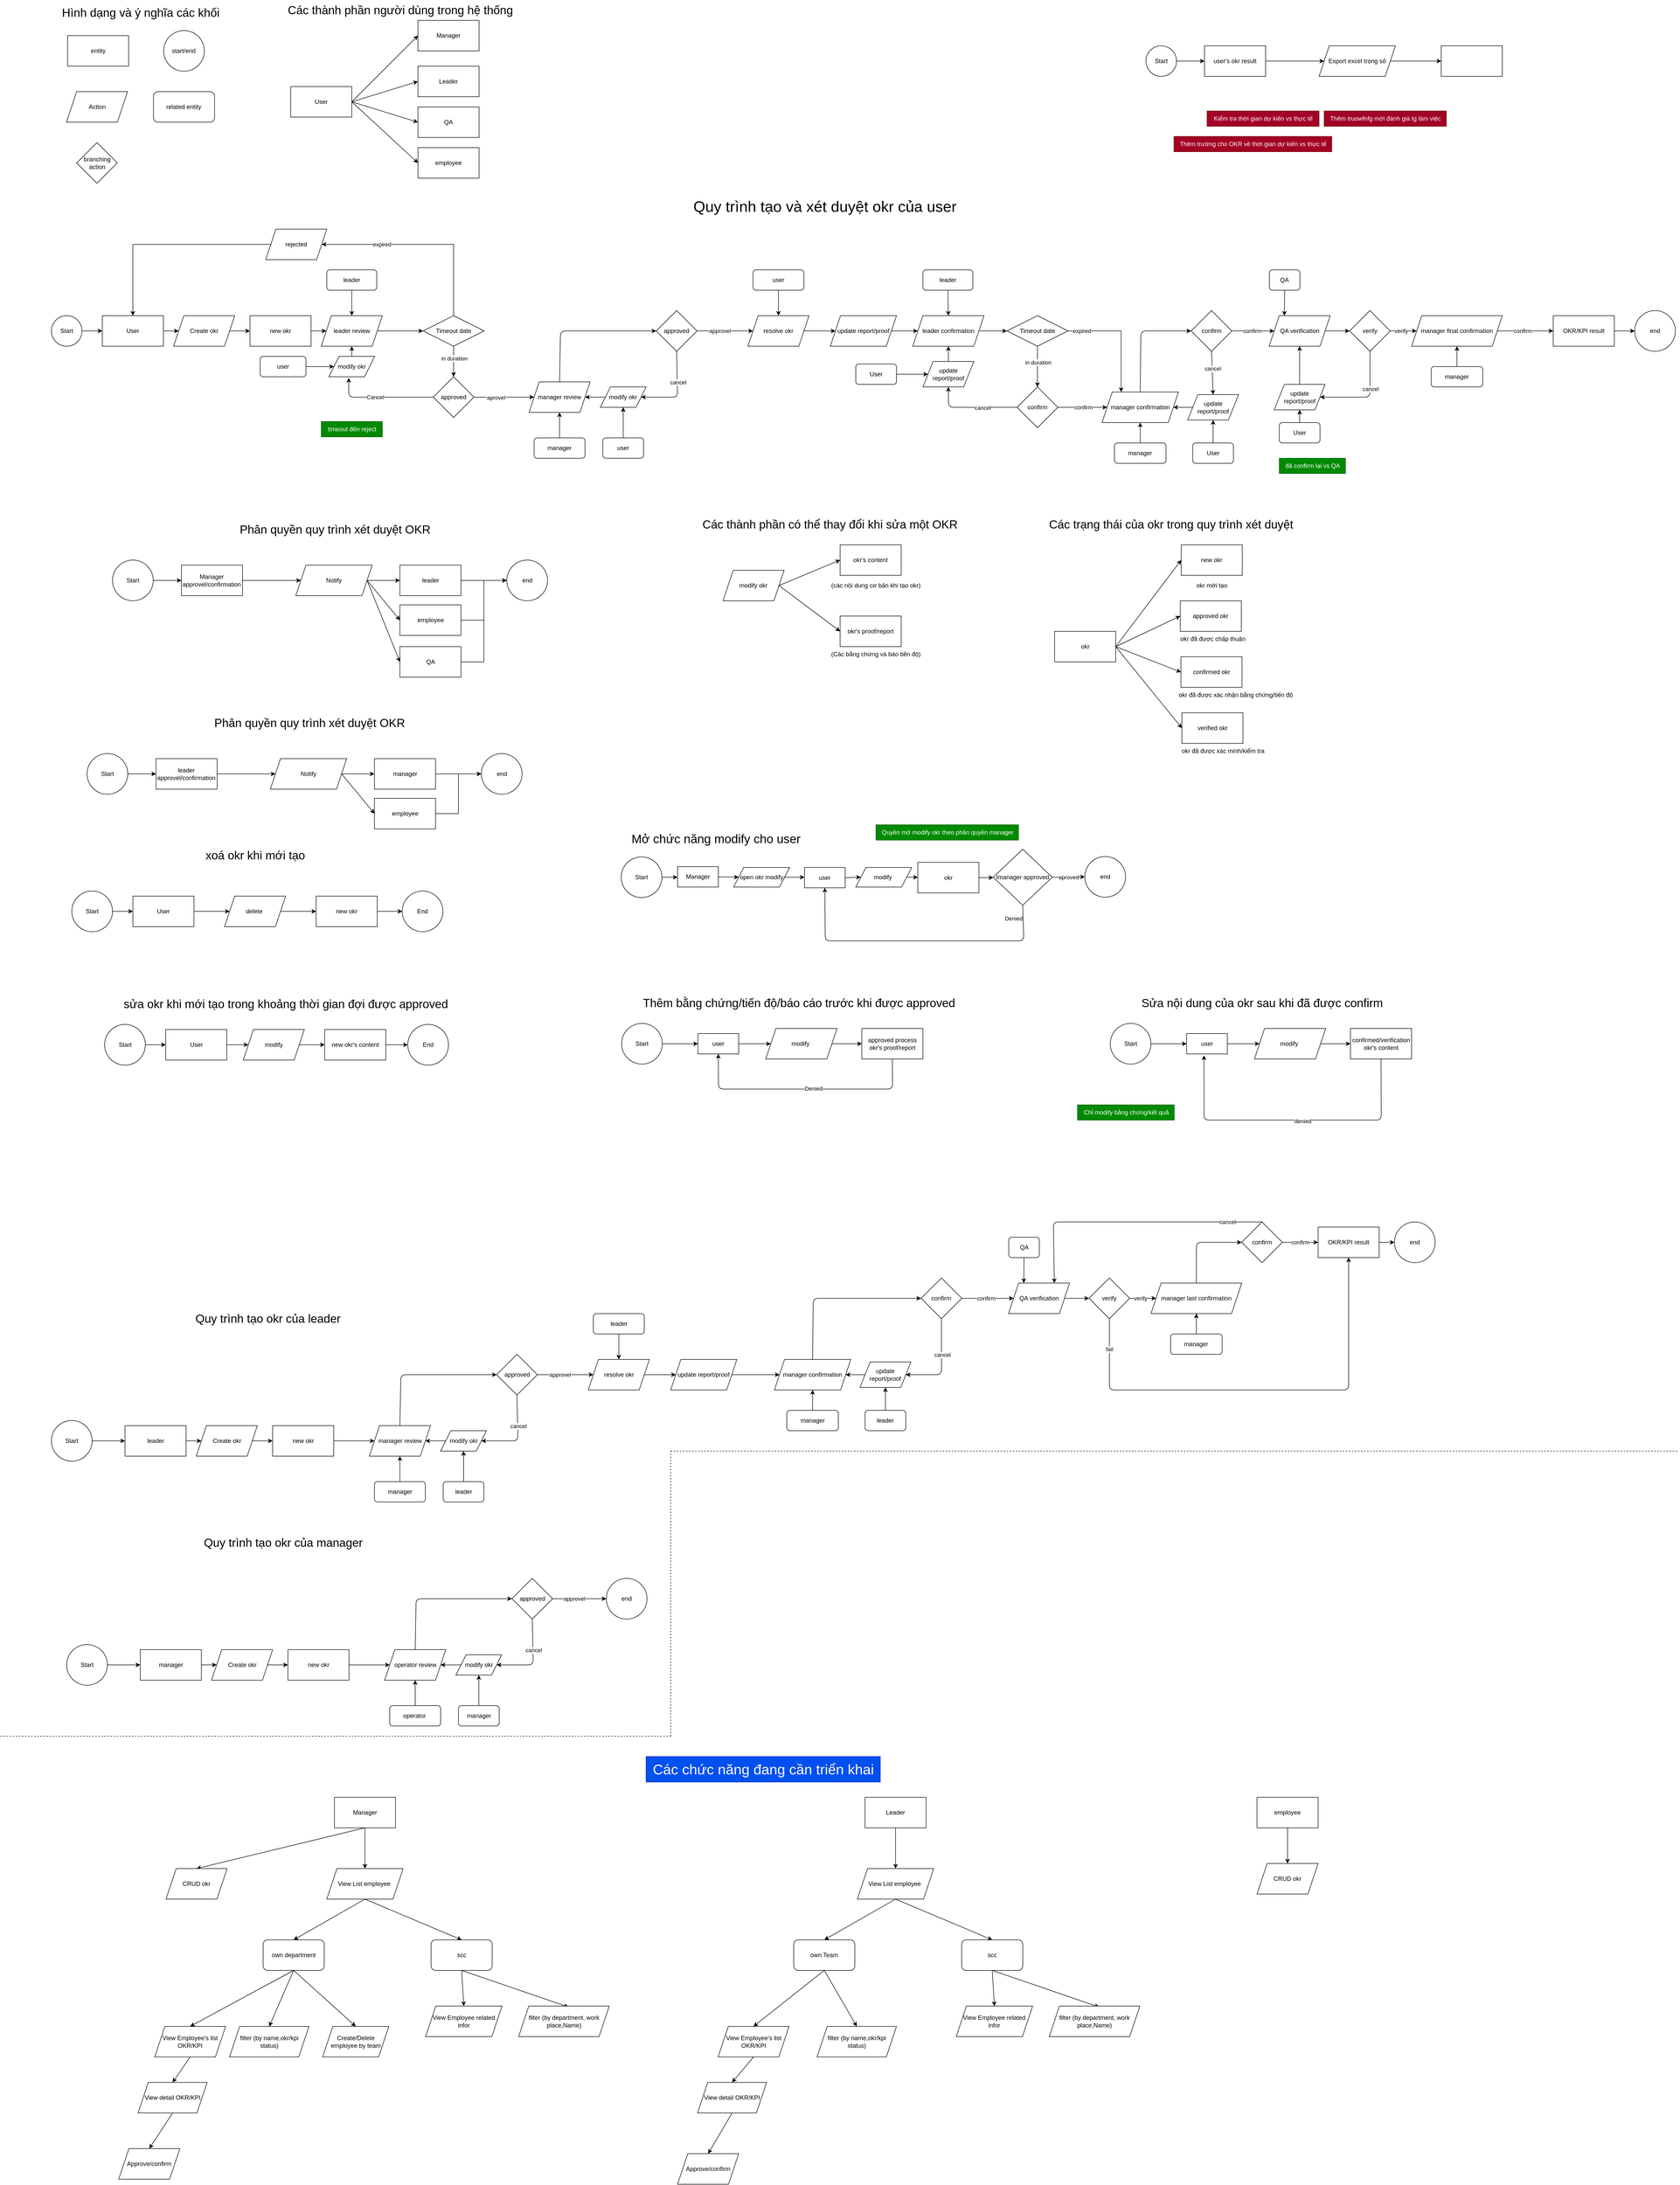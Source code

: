 <mxfile>
    <diagram id="h8m3sAev7H-m7dmJf8yI" name="Page-1">
        <mxGraphModel dx="4692" dy="911" grid="1" gridSize="10" guides="1" tooltips="1" connect="1" arrows="1" fold="1" page="1" pageScale="1" pageWidth="3300" pageHeight="4681" math="0" shadow="0">
            <root>
                <mxCell id="0"/>
                <mxCell id="1" parent="0"/>
                <mxCell id="1028" value="Manager" style="whiteSpace=wrap;html=1;" vertex="1" parent="1">
                    <mxGeometry x="790.0" y="70" width="120" height="60" as="geometry"/>
                </mxCell>
                <mxCell id="1029" style="edgeStyle=none;html=1;exitX=1;exitY=0.5;exitDx=0;exitDy=0;entryX=0;entryY=0.5;entryDx=0;entryDy=0;" edge="1" parent="1" source="1033" target="1028">
                    <mxGeometry relative="1" as="geometry"/>
                </mxCell>
                <mxCell id="1030" style="edgeStyle=none;html=1;exitX=1;exitY=0.5;exitDx=0;exitDy=0;entryX=0;entryY=0.5;entryDx=0;entryDy=0;" edge="1" parent="1" source="1033" target="1034">
                    <mxGeometry relative="1" as="geometry">
                        <mxPoint x="790.0" y="200" as="targetPoint"/>
                    </mxGeometry>
                </mxCell>
                <mxCell id="1031" style="edgeStyle=none;html=1;exitX=1;exitY=0.5;exitDx=0;exitDy=0;entryX=0;entryY=0.5;entryDx=0;entryDy=0;" edge="1" parent="1" source="1033" target="1035">
                    <mxGeometry relative="1" as="geometry"/>
                </mxCell>
                <mxCell id="1032" style="edgeStyle=none;html=1;exitX=1;exitY=0.5;exitDx=0;exitDy=0;entryX=0;entryY=0.5;entryDx=0;entryDy=0;" edge="1" parent="1" source="1033" target="1036">
                    <mxGeometry relative="1" as="geometry"/>
                </mxCell>
                <mxCell id="1033" value="User" style="whiteSpace=wrap;html=1;" vertex="1" parent="1">
                    <mxGeometry x="540.0" y="200" width="120" height="60" as="geometry"/>
                </mxCell>
                <mxCell id="1034" value="Leader" style="whiteSpace=wrap;html=1;" vertex="1" parent="1">
                    <mxGeometry x="790.0" y="160" width="120" height="60" as="geometry"/>
                </mxCell>
                <mxCell id="1035" value="QA" style="whiteSpace=wrap;html=1;" vertex="1" parent="1">
                    <mxGeometry x="790.0" y="240" width="120" height="60" as="geometry"/>
                </mxCell>
                <mxCell id="1036" value="employee" style="whiteSpace=wrap;html=1;" vertex="1" parent="1">
                    <mxGeometry x="790.0" y="320" width="120" height="60" as="geometry"/>
                </mxCell>
                <mxCell id="1037" value="entity" style="whiteSpace=wrap;html=1;" vertex="1" parent="1">
                    <mxGeometry x="101.7" y="100" width="120" height="60" as="geometry"/>
                </mxCell>
                <mxCell id="1038" value="Action" style="shape=parallelogram;perimeter=parallelogramPerimeter;whiteSpace=wrap;html=1;fixedSize=1;" vertex="1" parent="1">
                    <mxGeometry x="99.53" y="210" width="120" height="60" as="geometry"/>
                </mxCell>
                <mxCell id="1039" value="branching action" style="rhombus;whiteSpace=wrap;html=1;" vertex="1" parent="1">
                    <mxGeometry x="119.53" y="310" width="80" height="80" as="geometry"/>
                </mxCell>
                <mxCell id="1040" value="start/end" style="ellipse;whiteSpace=wrap;html=1;" vertex="1" parent="1">
                    <mxGeometry x="290.46" y="90" width="80" height="80" as="geometry"/>
                </mxCell>
                <mxCell id="1041" style="edgeStyle=none;html=1;entryX=0;entryY=0.5;entryDx=0;entryDy=0;exitX=1;exitY=0.5;exitDx=0;exitDy=0;" edge="1" parent="1" source="1042" target="1044">
                    <mxGeometry relative="1" as="geometry">
                        <mxPoint x="120" y="680" as="sourcePoint"/>
                    </mxGeometry>
                </mxCell>
                <mxCell id="1042" value="Start" style="ellipse;whiteSpace=wrap;html=1;" vertex="1" parent="1">
                    <mxGeometry x="70" y="650" width="60" height="60" as="geometry"/>
                </mxCell>
                <mxCell id="1043" style="edgeStyle=none;html=1;exitX=1;exitY=0.5;exitDx=0;exitDy=0;entryX=0;entryY=0.5;entryDx=0;entryDy=0;" edge="1" parent="1" source="1044" target="1046">
                    <mxGeometry relative="1" as="geometry"/>
                </mxCell>
                <mxCell id="1044" value="User" style="whiteSpace=wrap;html=1;" vertex="1" parent="1">
                    <mxGeometry x="170" y="650" width="120" height="60" as="geometry"/>
                </mxCell>
                <mxCell id="1045" style="edgeStyle=none;html=1;exitX=1;exitY=0.5;exitDx=0;exitDy=0;entryX=0;entryY=0.5;entryDx=0;entryDy=0;" edge="1" parent="1" source="1046" target="1048">
                    <mxGeometry relative="1" as="geometry">
                        <mxPoint x="550" y="680.0" as="targetPoint"/>
                    </mxGeometry>
                </mxCell>
                <mxCell id="1046" value="Create okr" style="shape=parallelogram;perimeter=parallelogramPerimeter;whiteSpace=wrap;html=1;fixedSize=1;" vertex="1" parent="1">
                    <mxGeometry x="310" y="650" width="120" height="60" as="geometry"/>
                </mxCell>
                <mxCell id="1047" style="edgeStyle=none;html=1;exitX=1;exitY=0.5;exitDx=0;exitDy=0;entryX=0;entryY=0.5;entryDx=0;entryDy=0;" edge="1" parent="1" source="1048" target="1051">
                    <mxGeometry relative="1" as="geometry"/>
                </mxCell>
                <mxCell id="1048" value="new okr" style="whiteSpace=wrap;html=1;" vertex="1" parent="1">
                    <mxGeometry x="460" y="650" width="120" height="60" as="geometry"/>
                </mxCell>
                <mxCell id="1049" style="edgeStyle=none;html=1;exitX=0.5;exitY=1;exitDx=0;exitDy=0;entryX=0.5;entryY=0;entryDx=0;entryDy=0;" edge="1" parent="1" source="1127" target="1056">
                    <mxGeometry relative="1" as="geometry">
                        <Array as="points"/>
                    </mxGeometry>
                </mxCell>
                <mxCell id="1050" value="in duration" style="edgeLabel;html=1;align=center;verticalAlign=middle;resizable=0;points=[];" connectable="0" vertex="1" parent="1049">
                    <mxGeometry x="-0.2" y="1" relative="1" as="geometry">
                        <mxPoint as="offset"/>
                    </mxGeometry>
                </mxCell>
                <mxCell id="1051" value="leader review" style="shape=parallelogram;perimeter=parallelogramPerimeter;whiteSpace=wrap;html=1;fixedSize=1;" vertex="1" parent="1">
                    <mxGeometry x="600.0" y="650" width="120" height="60" as="geometry"/>
                </mxCell>
                <mxCell id="1052" style="edgeStyle=none;html=1;exitX=1;exitY=0.5;exitDx=0;exitDy=0;entryX=0;entryY=0.5;entryDx=0;entryDy=0;" edge="1" parent="1" source="1056" target="1060">
                    <mxGeometry relative="1" as="geometry">
                        <mxPoint x="818.13" y="940" as="targetPoint"/>
                    </mxGeometry>
                </mxCell>
                <mxCell id="1053" value="aprovel" style="edgeLabel;html=1;align=center;verticalAlign=middle;resizable=0;points=[];" vertex="1" connectable="0" parent="1052">
                    <mxGeometry x="-0.289" y="-1" relative="1" as="geometry">
                        <mxPoint x="1" as="offset"/>
                    </mxGeometry>
                </mxCell>
                <mxCell id="1054" style="edgeStyle=none;html=1;exitX=0;exitY=0.5;exitDx=0;exitDy=0;entryX=0.435;entryY=1.055;entryDx=0;entryDy=0;entryPerimeter=0;" edge="1" parent="1" source="1056" target="1058">
                    <mxGeometry relative="1" as="geometry">
                        <mxPoint x="705" y="810" as="targetPoint"/>
                        <Array as="points">
                            <mxPoint x="654" y="810"/>
                        </Array>
                    </mxGeometry>
                </mxCell>
                <mxCell id="1055" value="Cancel" style="edgeLabel;html=1;align=center;verticalAlign=middle;resizable=0;points=[];" vertex="1" connectable="0" parent="1054">
                    <mxGeometry x="0.334" y="3" relative="1" as="geometry">
                        <mxPoint x="22" y="-3" as="offset"/>
                    </mxGeometry>
                </mxCell>
                <mxCell id="1056" value="approved" style="rhombus;whiteSpace=wrap;html=1;" vertex="1" parent="1">
                    <mxGeometry x="820.0" y="770" width="80" height="80" as="geometry"/>
                </mxCell>
                <mxCell id="1057" style="edgeStyle=none;html=1;exitX=0.5;exitY=0;exitDx=0;exitDy=0;entryX=0.5;entryY=1;entryDx=0;entryDy=0;" edge="1" parent="1" source="1058" target="1051">
                    <mxGeometry relative="1" as="geometry"/>
                </mxCell>
                <mxCell id="1058" value="modify okr" style="shape=parallelogram;perimeter=parallelogramPerimeter;whiteSpace=wrap;html=1;fixedSize=1;" vertex="1" parent="1">
                    <mxGeometry x="615.0" y="730" width="90" height="40" as="geometry"/>
                </mxCell>
                <mxCell id="1059" style="edgeStyle=none;html=1;exitX=0.5;exitY=0;exitDx=0;exitDy=0;entryX=0;entryY=0.5;entryDx=0;entryDy=0;" edge="1" parent="1" source="1060" target="1065">
                    <mxGeometry relative="1" as="geometry">
                        <Array as="points">
                            <mxPoint x="1070" y="680"/>
                        </Array>
                    </mxGeometry>
                </mxCell>
                <mxCell id="1060" value="manager review" style="shape=parallelogram;perimeter=parallelogramPerimeter;whiteSpace=wrap;html=1;fixedSize=1;" vertex="1" parent="1">
                    <mxGeometry x="1008.13" y="780" width="120" height="60" as="geometry"/>
                </mxCell>
                <mxCell id="1061" style="edgeStyle=none;html=1;exitX=0.5;exitY=1;exitDx=0;exitDy=0;entryX=1;entryY=0.5;entryDx=0;entryDy=0;" edge="1" parent="1" source="1065" target="1067">
                    <mxGeometry relative="1" as="geometry">
                        <mxPoint x="1300" y="810" as="targetPoint"/>
                        <Array as="points">
                            <mxPoint x="1300" y="810"/>
                        </Array>
                    </mxGeometry>
                </mxCell>
                <mxCell id="1062" value="cancel" style="edgeLabel;html=1;align=center;verticalAlign=middle;resizable=0;points=[];" vertex="1" connectable="0" parent="1061">
                    <mxGeometry x="-0.253" y="1" relative="1" as="geometry">
                        <mxPoint as="offset"/>
                    </mxGeometry>
                </mxCell>
                <mxCell id="1063" style="edgeStyle=none;html=1;exitX=1;exitY=0.5;exitDx=0;exitDy=0;entryX=0;entryY=0.5;entryDx=0;entryDy=0;" edge="1" parent="1" source="1065" target="1069">
                    <mxGeometry relative="1" as="geometry">
                        <mxPoint x="1448.13" y="560" as="targetPoint"/>
                    </mxGeometry>
                </mxCell>
                <mxCell id="1064" value="approvel" style="edgeLabel;html=1;align=center;verticalAlign=middle;resizable=0;points=[];" vertex="1" connectable="0" parent="1063">
                    <mxGeometry x="-0.192" relative="1" as="geometry">
                        <mxPoint as="offset"/>
                    </mxGeometry>
                </mxCell>
                <mxCell id="1065" value="approved" style="rhombus;whiteSpace=wrap;html=1;" vertex="1" parent="1">
                    <mxGeometry x="1258.13" y="640" width="80" height="80" as="geometry"/>
                </mxCell>
                <mxCell id="1066" style="edgeStyle=none;html=1;exitX=0;exitY=0.5;exitDx=0;exitDy=0;entryX=1;entryY=0.5;entryDx=0;entryDy=0;" edge="1" parent="1" source="1067" target="1060">
                    <mxGeometry relative="1" as="geometry"/>
                </mxCell>
                <mxCell id="1067" value="modify okr" style="shape=parallelogram;perimeter=parallelogramPerimeter;whiteSpace=wrap;html=1;fixedSize=1;" vertex="1" parent="1">
                    <mxGeometry x="1148.13" y="790" width="90" height="40" as="geometry"/>
                </mxCell>
                <mxCell id="1068" style="edgeStyle=none;html=1;exitX=1;exitY=0.5;exitDx=0;exitDy=0;entryX=0;entryY=0.5;entryDx=0;entryDy=0;" edge="1" parent="1" source="1069" target="1071">
                    <mxGeometry relative="1" as="geometry"/>
                </mxCell>
                <mxCell id="1069" value="resolve okr" style="shape=parallelogram;perimeter=parallelogramPerimeter;whiteSpace=wrap;html=1;fixedSize=1;" vertex="1" parent="1">
                    <mxGeometry x="1438.13" y="650" width="120" height="60" as="geometry"/>
                </mxCell>
                <mxCell id="1070" style="edgeStyle=none;html=1;exitX=1;exitY=0.5;exitDx=0;exitDy=0;entryX=0;entryY=0.5;entryDx=0;entryDy=0;" edge="1" parent="1" source="1071" target="1072">
                    <mxGeometry relative="1" as="geometry"/>
                </mxCell>
                <mxCell id="1071" value="update report/proof" style="shape=parallelogram;perimeter=parallelogramPerimeter;whiteSpace=wrap;html=1;fixedSize=1;" vertex="1" parent="1">
                    <mxGeometry x="1600" y="650" width="130" height="60" as="geometry"/>
                </mxCell>
                <mxCell id="1072" value="leader confirmation" style="shape=parallelogram;perimeter=parallelogramPerimeter;whiteSpace=wrap;html=1;fixedSize=1;" vertex="1" parent="1">
                    <mxGeometry x="1761.87" y="650" width="140" height="60" as="geometry"/>
                </mxCell>
                <mxCell id="1073" style="edgeStyle=none;html=1;exitX=0;exitY=0.5;exitDx=0;exitDy=0;entryX=0.5;entryY=1;entryDx=0;entryDy=0;" edge="1" parent="1" source="1077" target="1079">
                    <mxGeometry relative="1" as="geometry">
                        <mxPoint x="1871.87" y="830" as="targetPoint"/>
                        <Array as="points">
                            <mxPoint x="1832" y="830"/>
                        </Array>
                    </mxGeometry>
                </mxCell>
                <mxCell id="1074" value="cancel" style="edgeLabel;html=1;align=center;verticalAlign=middle;resizable=0;points=[];" vertex="1" connectable="0" parent="1073">
                    <mxGeometry x="-0.218" y="1" relative="1" as="geometry">
                        <mxPoint as="offset"/>
                    </mxGeometry>
                </mxCell>
                <mxCell id="1075" style="edgeStyle=none;html=1;exitX=1;exitY=0.5;exitDx=0;exitDy=0;entryX=0;entryY=0.5;entryDx=0;entryDy=0;" edge="1" parent="1" source="1077" target="1080">
                    <mxGeometry relative="1" as="geometry">
                        <mxPoint x="2021.87" y="900" as="targetPoint"/>
                    </mxGeometry>
                </mxCell>
                <mxCell id="1076" value="confirm" style="edgeLabel;html=1;align=center;verticalAlign=middle;resizable=0;points=[];" vertex="1" connectable="0" parent="1075">
                    <mxGeometry x="0.236" relative="1" as="geometry">
                        <mxPoint x="-10" as="offset"/>
                    </mxGeometry>
                </mxCell>
                <mxCell id="1077" value="confirm" style="rhombus;whiteSpace=wrap;html=1;" vertex="1" parent="1">
                    <mxGeometry x="1966.87" y="790" width="80" height="80" as="geometry"/>
                </mxCell>
                <mxCell id="1078" style="edgeStyle=none;html=1;exitX=0.5;exitY=0;exitDx=0;exitDy=0;entryX=0.5;entryY=1;entryDx=0;entryDy=0;" edge="1" parent="1" source="1079" target="1072">
                    <mxGeometry relative="1" as="geometry"/>
                </mxCell>
                <mxCell id="1079" value="update report/proof" style="shape=parallelogram;perimeter=parallelogramPerimeter;whiteSpace=wrap;html=1;fixedSize=1;" vertex="1" parent="1">
                    <mxGeometry x="1781.87" y="740" width="100" height="50" as="geometry"/>
                </mxCell>
                <mxCell id="1080" value="manager confirmation" style="shape=parallelogram;perimeter=parallelogramPerimeter;whiteSpace=wrap;html=1;fixedSize=1;" vertex="1" parent="1">
                    <mxGeometry x="2133.74" y="800" width="150" height="60" as="geometry"/>
                </mxCell>
                <mxCell id="1081" style="edgeStyle=none;html=1;exitX=0.5;exitY=0;exitDx=0;exitDy=0;entryX=0;entryY=0.5;entryDx=0;entryDy=0;" edge="1" parent="1" source="1080" target="1086">
                    <mxGeometry relative="1" as="geometry">
                        <mxPoint x="2268.74" y="680" as="sourcePoint"/>
                        <Array as="points">
                            <mxPoint x="2210" y="680"/>
                        </Array>
                    </mxGeometry>
                </mxCell>
                <mxCell id="1082" style="edgeStyle=none;html=1;exitX=0.5;exitY=1;exitDx=0;exitDy=0;entryX=0.5;entryY=0;entryDx=0;entryDy=0;" edge="1" parent="1" source="1086" target="1088">
                    <mxGeometry relative="1" as="geometry">
                        <mxPoint x="2461.87" y="810" as="targetPoint"/>
                        <Array as="points"/>
                    </mxGeometry>
                </mxCell>
                <mxCell id="1083" value="cancel" style="edgeLabel;html=1;align=center;verticalAlign=middle;resizable=0;points=[];" vertex="1" connectable="0" parent="1082">
                    <mxGeometry x="-0.218" y="1" relative="1" as="geometry">
                        <mxPoint as="offset"/>
                    </mxGeometry>
                </mxCell>
                <mxCell id="1084" style="edgeStyle=none;html=1;exitX=1;exitY=0.5;exitDx=0;exitDy=0;entryX=0;entryY=0.5;entryDx=0;entryDy=0;" edge="1" parent="1" source="1086" target="1090">
                    <mxGeometry relative="1" as="geometry"/>
                </mxCell>
                <mxCell id="1085" value="confirm" style="edgeLabel;html=1;align=center;verticalAlign=middle;resizable=0;points=[];" vertex="1" connectable="0" parent="1084">
                    <mxGeometry x="-0.235" relative="1" as="geometry">
                        <mxPoint x="8" as="offset"/>
                    </mxGeometry>
                </mxCell>
                <mxCell id="1086" value="confirm" style="rhombus;whiteSpace=wrap;html=1;" vertex="1" parent="1">
                    <mxGeometry x="2308.74" y="640" width="80" height="80" as="geometry"/>
                </mxCell>
                <mxCell id="1087" style="edgeStyle=none;html=1;exitX=0;exitY=0.5;exitDx=0;exitDy=0;entryX=1;entryY=0.5;entryDx=0;entryDy=0;" edge="1" parent="1" source="1088" target="1080">
                    <mxGeometry relative="1" as="geometry">
                        <mxPoint x="2063.74" y="940" as="targetPoint"/>
                    </mxGeometry>
                </mxCell>
                <mxCell id="1088" value="update report/proof" style="shape=parallelogram;perimeter=parallelogramPerimeter;whiteSpace=wrap;html=1;fixedSize=1;" vertex="1" parent="1">
                    <mxGeometry x="2301.87" y="805" width="100" height="50" as="geometry"/>
                </mxCell>
                <mxCell id="1089" style="edgeStyle=none;html=1;exitX=1;exitY=0.5;exitDx=0;exitDy=0;entryX=0;entryY=0.5;entryDx=0;entryDy=0;" edge="1" parent="1" source="1090" target="1113">
                    <mxGeometry relative="1" as="geometry"/>
                </mxCell>
                <mxCell id="1090" value="QA verification" style="shape=parallelogram;perimeter=parallelogramPerimeter;whiteSpace=wrap;html=1;fixedSize=1;" vertex="1" parent="1">
                    <mxGeometry x="2461.87" y="650" width="120" height="60" as="geometry"/>
                </mxCell>
                <mxCell id="1091" style="edgeStyle=none;html=1;exitX=0.5;exitY=1;exitDx=0;exitDy=0;entryX=0.5;entryY=0;entryDx=0;entryDy=0;" edge="1" parent="1" source="1092" target="1051">
                    <mxGeometry relative="1" as="geometry"/>
                </mxCell>
                <mxCell id="1092" value="leader" style="rounded=1;whiteSpace=wrap;html=1;" vertex="1" parent="1">
                    <mxGeometry x="610.94" y="560" width="98.13" height="40" as="geometry"/>
                </mxCell>
                <mxCell id="1093" style="edgeStyle=none;html=1;exitX=0.5;exitY=0;exitDx=0;exitDy=0;entryX=0.5;entryY=1;entryDx=0;entryDy=0;" edge="1" parent="1" source="1094" target="1060">
                    <mxGeometry relative="1" as="geometry"/>
                </mxCell>
                <mxCell id="1094" value="manager" style="rounded=1;whiteSpace=wrap;html=1;" vertex="1" parent="1">
                    <mxGeometry x="1018.13" y="890" width="100" height="40" as="geometry"/>
                </mxCell>
                <mxCell id="1095" style="edgeStyle=none;html=1;exitX=0.5;exitY=1;exitDx=0;exitDy=0;entryX=0.5;entryY=0;entryDx=0;entryDy=0;" edge="1" parent="1" source="1096" target="1069">
                    <mxGeometry relative="1" as="geometry"/>
                </mxCell>
                <mxCell id="1096" value="user" style="rounded=1;whiteSpace=wrap;html=1;" vertex="1" parent="1">
                    <mxGeometry x="1448.13" y="560" width="100" height="40" as="geometry"/>
                </mxCell>
                <mxCell id="1097" style="edgeStyle=none;html=1;exitX=0.5;exitY=0;exitDx=0;exitDy=0;entryX=0.5;entryY=1;entryDx=0;entryDy=0;" edge="1" parent="1" source="1098" target="1067">
                    <mxGeometry relative="1" as="geometry"/>
                </mxCell>
                <mxCell id="1098" value="user" style="rounded=1;whiteSpace=wrap;html=1;" vertex="1" parent="1">
                    <mxGeometry x="1153.13" y="890" width="80" height="40" as="geometry"/>
                </mxCell>
                <mxCell id="1099" style="edgeStyle=none;html=1;exitX=1;exitY=0.5;exitDx=0;exitDy=0;entryX=0;entryY=0.5;entryDx=0;entryDy=0;" edge="1" parent="1" source="1100" target="1058">
                    <mxGeometry relative="1" as="geometry"/>
                </mxCell>
                <mxCell id="1100" value="user" style="rounded=1;whiteSpace=wrap;html=1;" vertex="1" parent="1">
                    <mxGeometry x="480.0" y="730" width="90" height="40" as="geometry"/>
                </mxCell>
                <mxCell id="1101" style="edgeStyle=none;html=1;exitX=1;exitY=0.5;exitDx=0;exitDy=0;entryX=0;entryY=0.5;entryDx=0;entryDy=0;" edge="1" parent="1" source="1102" target="1079">
                    <mxGeometry relative="1" as="geometry"/>
                </mxCell>
                <mxCell id="1102" value="User" style="rounded=1;whiteSpace=wrap;html=1;" vertex="1" parent="1">
                    <mxGeometry x="1650" y="745" width="80" height="40" as="geometry"/>
                </mxCell>
                <mxCell id="1103" style="edgeStyle=none;html=1;exitX=0.5;exitY=1;exitDx=0;exitDy=0;entryX=0.5;entryY=0;entryDx=0;entryDy=0;" edge="1" parent="1" source="1104" target="1072">
                    <mxGeometry relative="1" as="geometry"/>
                </mxCell>
                <mxCell id="1104" value="leader" style="rounded=1;whiteSpace=wrap;html=1;" vertex="1" parent="1">
                    <mxGeometry x="1781.87" y="560" width="98.13" height="40" as="geometry"/>
                </mxCell>
                <mxCell id="1105" style="edgeStyle=none;html=1;exitX=0.5;exitY=0;exitDx=0;exitDy=0;entryX=0.5;entryY=1;entryDx=0;entryDy=0;" edge="1" parent="1" source="1106" target="1080">
                    <mxGeometry relative="1" as="geometry"/>
                </mxCell>
                <mxCell id="1106" value="manager" style="rounded=1;whiteSpace=wrap;html=1;" vertex="1" parent="1">
                    <mxGeometry x="2158.11" y="900" width="101.26" height="40" as="geometry"/>
                </mxCell>
                <mxCell id="1107" style="edgeStyle=none;html=1;exitX=0.5;exitY=0;exitDx=0;exitDy=0;entryX=0.5;entryY=1;entryDx=0;entryDy=0;" edge="1" parent="1" source="1108" target="1088">
                    <mxGeometry relative="1" as="geometry"/>
                </mxCell>
                <mxCell id="1108" value="User" style="rounded=1;whiteSpace=wrap;html=1;" vertex="1" parent="1">
                    <mxGeometry x="2311.87" y="900" width="80" height="40" as="geometry"/>
                </mxCell>
                <mxCell id="1109" style="edgeStyle=none;html=1;exitX=0.5;exitY=1;exitDx=0;exitDy=0;entryX=0.25;entryY=0;entryDx=0;entryDy=0;" edge="1" parent="1" source="1110" target="1090">
                    <mxGeometry relative="1" as="geometry"/>
                </mxCell>
                <mxCell id="1110" value="QA" style="rounded=1;whiteSpace=wrap;html=1;" vertex="1" parent="1">
                    <mxGeometry x="2462.4" y="560" width="60" height="40" as="geometry"/>
                </mxCell>
                <mxCell id="1111" style="edgeStyle=none;html=1;exitX=1;exitY=0.5;exitDx=0;exitDy=0;entryX=0;entryY=0.5;entryDx=0;entryDy=0;" edge="1" parent="1" source="1113" target="1134">
                    <mxGeometry relative="1" as="geometry">
                        <mxPoint x="2841.74" y="680" as="targetPoint"/>
                        <mxPoint x="2741.74" y="680" as="sourcePoint"/>
                    </mxGeometry>
                </mxCell>
                <mxCell id="1112" value="verify" style="edgeLabel;html=1;align=center;verticalAlign=middle;resizable=0;points=[];" vertex="1" connectable="0" parent="1111">
                    <mxGeometry x="0.23" y="-2" relative="1" as="geometry">
                        <mxPoint x="-11" y="-2" as="offset"/>
                    </mxGeometry>
                </mxCell>
                <mxCell id="1113" value="verify" style="rhombus;whiteSpace=wrap;html=1;" vertex="1" parent="1">
                    <mxGeometry x="2620" y="640" width="80" height="80" as="geometry"/>
                </mxCell>
                <mxCell id="1114" style="edgeStyle=none;html=1;exitX=1;exitY=0.5;exitDx=0;exitDy=0;entryX=0;entryY=0.5;entryDx=0;entryDy=0;" edge="1" parent="1" source="1115" target="1117">
                    <mxGeometry relative="1" as="geometry"/>
                </mxCell>
                <mxCell id="1115" value="Start" style="ellipse;whiteSpace=wrap;html=1;" vertex="1" parent="1">
                    <mxGeometry x="2149.87" y="2040" width="80" height="80" as="geometry"/>
                </mxCell>
                <mxCell id="1116" style="edgeStyle=none;html=1;exitX=1;exitY=0.5;exitDx=0;exitDy=0;entryX=0;entryY=0.5;entryDx=0;entryDy=0;" edge="1" parent="1" source="1117" target="1119">
                    <mxGeometry relative="1" as="geometry"/>
                </mxCell>
                <mxCell id="1117" value="user" style="whiteSpace=wrap;html=1;" vertex="1" parent="1">
                    <mxGeometry x="2299.87" y="2060" width="80" height="40" as="geometry"/>
                </mxCell>
                <mxCell id="1118" style="edgeStyle=none;html=1;exitX=1;exitY=0.5;exitDx=0;exitDy=0;entryX=0;entryY=0.5;entryDx=0;entryDy=0;" edge="1" parent="1" source="1119" target="1122">
                    <mxGeometry relative="1" as="geometry"/>
                </mxCell>
                <mxCell id="1119" value="modify&amp;nbsp;" style="shape=parallelogram;perimeter=parallelogramPerimeter;whiteSpace=wrap;html=1;fixedSize=1;" vertex="1" parent="1">
                    <mxGeometry x="2433" y="2050" width="140" height="60" as="geometry"/>
                </mxCell>
                <mxCell id="1120" style="edgeStyle=none;html=1;exitX=0.5;exitY=1;exitDx=0;exitDy=0;entryX=0.426;entryY=1.071;entryDx=0;entryDy=0;entryPerimeter=0;" edge="1" parent="1" source="1122" target="1117">
                    <mxGeometry relative="1" as="geometry">
                        <Array as="points">
                            <mxPoint x="2682.13" y="2230"/>
                            <mxPoint x="2334.13" y="2230"/>
                        </Array>
                    </mxGeometry>
                </mxCell>
                <mxCell id="1121" value="denied" style="edgeLabel;html=1;align=center;verticalAlign=middle;resizable=0;points=[];" vertex="1" connectable="0" parent="1120">
                    <mxGeometry x="-0.078" y="2" relative="1" as="geometry">
                        <mxPoint as="offset"/>
                    </mxGeometry>
                </mxCell>
                <mxCell id="1122" value="confirmed/verification okr's content" style="whiteSpace=wrap;html=1;" vertex="1" parent="1">
                    <mxGeometry x="2621.74" y="2050" width="120" height="60" as="geometry"/>
                </mxCell>
                <mxCell id="1123" value="related entity" style="rounded=1;whiteSpace=wrap;html=1;" vertex="1" parent="1">
                    <mxGeometry x="270.46" y="210" width="120" height="60" as="geometry"/>
                </mxCell>
                <mxCell id="1124" value="" style="edgeStyle=none;html=1;exitX=1;exitY=0.5;exitDx=0;exitDy=0;entryX=0;entryY=0.5;entryDx=0;entryDy=0;" edge="1" parent="1" source="1051" target="1127">
                    <mxGeometry relative="1" as="geometry">
                        <Array as="points"/>
                        <mxPoint x="710" y="680" as="sourcePoint"/>
                        <mxPoint x="860" y="770" as="targetPoint"/>
                    </mxGeometry>
                </mxCell>
                <mxCell id="1125" style="edgeStyle=orthogonalEdgeStyle;rounded=0;orthogonalLoop=1;jettySize=auto;html=1;exitX=0.5;exitY=0;exitDx=0;exitDy=0;entryX=1;entryY=0.5;entryDx=0;entryDy=0;" edge="1" parent="1" source="1127" target="1269">
                    <mxGeometry relative="1" as="geometry">
                        <mxPoint x="249.53" y="650" as="targetPoint"/>
                        <mxPoint x="879.53" y="650" as="sourcePoint"/>
                        <Array as="points">
                            <mxPoint x="860" y="510"/>
                        </Array>
                    </mxGeometry>
                </mxCell>
                <mxCell id="1126" value="expired" style="edgeLabel;html=1;align=center;verticalAlign=middle;resizable=0;points=[];" connectable="0" vertex="1" parent="1125">
                    <mxGeometry x="-0.285" relative="1" as="geometry">
                        <mxPoint x="-139" as="offset"/>
                    </mxGeometry>
                </mxCell>
                <mxCell id="1127" value="Timeout date" style="rhombus;whiteSpace=wrap;html=1;" vertex="1" parent="1">
                    <mxGeometry x="800" y="650" width="120" height="60" as="geometry"/>
                </mxCell>
                <mxCell id="1128" style="edgeStyle=none;html=1;exitX=0.5;exitY=1;exitDx=0;exitDy=0;entryX=0.5;entryY=0;entryDx=0;entryDy=0;" edge="1" parent="1" source="1133" target="1077">
                    <mxGeometry relative="1" as="geometry">
                        <Array as="points"/>
                        <mxPoint x="2043.37" y="775" as="targetPoint"/>
                    </mxGeometry>
                </mxCell>
                <mxCell id="1129" value="in duration" style="edgeLabel;html=1;align=center;verticalAlign=middle;resizable=0;points=[];" connectable="0" vertex="1" parent="1128">
                    <mxGeometry x="-0.2" y="1" relative="1" as="geometry">
                        <mxPoint as="offset"/>
                    </mxGeometry>
                </mxCell>
                <mxCell id="1130" value="" style="edgeStyle=none;html=1;exitX=1;exitY=0.5;exitDx=0;exitDy=0;entryX=0;entryY=0.5;entryDx=0;entryDy=0;" edge="1" parent="1" source="1072" target="1133">
                    <mxGeometry relative="1" as="geometry">
                        <Array as="points"/>
                        <mxPoint x="1893.37" y="685" as="sourcePoint"/>
                        <mxPoint x="2043.37" y="775" as="targetPoint"/>
                    </mxGeometry>
                </mxCell>
                <mxCell id="1131" style="edgeStyle=orthogonalEdgeStyle;rounded=0;orthogonalLoop=1;jettySize=auto;html=1;exitX=1;exitY=0.5;exitDx=0;exitDy=0;entryX=0.25;entryY=0;entryDx=0;entryDy=0;" edge="1" parent="1" source="1133" target="1080">
                    <mxGeometry relative="1" as="geometry">
                        <mxPoint x="2221.37" y="785" as="targetPoint"/>
                    </mxGeometry>
                </mxCell>
                <mxCell id="1132" value="expired" style="edgeLabel;html=1;align=center;verticalAlign=middle;resizable=0;points=[];" connectable="0" vertex="1" parent="1131">
                    <mxGeometry x="-0.285" relative="1" as="geometry">
                        <mxPoint x="-53" as="offset"/>
                    </mxGeometry>
                </mxCell>
                <mxCell id="1133" value="Timeout date" style="rhombus;whiteSpace=wrap;html=1;" vertex="1" parent="1">
                    <mxGeometry x="1946.87" y="650" width="120" height="60" as="geometry"/>
                </mxCell>
                <mxCell id="1134" value="manager final confirmation" style="shape=parallelogram;perimeter=parallelogramPerimeter;whiteSpace=wrap;html=1;fixedSize=1;" vertex="1" parent="1">
                    <mxGeometry x="2741.74" y="650" width="178.26" height="60" as="geometry"/>
                </mxCell>
                <mxCell id="1135" style="edgeStyle=none;html=1;exitX=1;exitY=0.5;exitDx=0;exitDy=0;entryX=0;entryY=0.5;entryDx=0;entryDy=0;" edge="1" parent="1" source="1134" target="1257">
                    <mxGeometry relative="1" as="geometry">
                        <mxPoint x="3030.13" y="680" as="targetPoint"/>
                        <mxPoint x="2930" y="680" as="sourcePoint"/>
                    </mxGeometry>
                </mxCell>
                <mxCell id="1136" value="confirm" style="edgeLabel;html=1;align=center;verticalAlign=middle;resizable=0;points=[];" connectable="0" vertex="1" parent="1135">
                    <mxGeometry x="-0.235" relative="1" as="geometry">
                        <mxPoint x="8" as="offset"/>
                    </mxGeometry>
                </mxCell>
                <mxCell id="1137" style="edgeStyle=none;html=1;exitX=0.5;exitY=0;exitDx=0;exitDy=0;entryX=0.5;entryY=1;entryDx=0;entryDy=0;" edge="1" parent="1" source="1138" target="1134">
                    <mxGeometry relative="1" as="geometry"/>
                </mxCell>
                <mxCell id="1138" value="manager" style="rounded=1;whiteSpace=wrap;html=1;" vertex="1" parent="1">
                    <mxGeometry x="2780.24" y="750" width="101.26" height="40" as="geometry"/>
                </mxCell>
                <mxCell id="1139" value="end" style="ellipse;whiteSpace=wrap;html=1;" vertex="1" parent="1">
                    <mxGeometry x="3180" y="640" width="80" height="80" as="geometry"/>
                </mxCell>
                <mxCell id="1140" value="" style="group" connectable="0" vertex="1" parent="1">
                    <mxGeometry x="170" y="1982.05" width="733.6" height="250" as="geometry"/>
                </mxCell>
                <mxCell id="1141" value="Start" style="ellipse;whiteSpace=wrap;html=1;" vertex="1" parent="1140">
                    <mxGeometry x="4.53" y="60" width="80" height="80" as="geometry"/>
                </mxCell>
                <mxCell id="1142" value="User" style="whiteSpace=wrap;html=1;" vertex="1" parent="1140">
                    <mxGeometry x="124.53" y="70" width="120" height="60" as="geometry"/>
                </mxCell>
                <mxCell id="1143" style="edgeStyle=none;html=1;exitX=1;exitY=0.5;exitDx=0;exitDy=0;entryX=0;entryY=0.5;entryDx=0;entryDy=0;" edge="1" parent="1140" source="1141" target="1142">
                    <mxGeometry relative="1" as="geometry"/>
                </mxCell>
                <mxCell id="1144" value="modify" style="shape=parallelogram;perimeter=parallelogramPerimeter;whiteSpace=wrap;html=1;fixedSize=1;" vertex="1" parent="1140">
                    <mxGeometry x="276.8" y="70" width="120" height="60" as="geometry"/>
                </mxCell>
                <mxCell id="1145" style="edgeStyle=none;html=1;exitX=1;exitY=0.5;exitDx=0;exitDy=0;entryX=0;entryY=0.5;entryDx=0;entryDy=0;" edge="1" parent="1140" source="1142" target="1144">
                    <mxGeometry relative="1" as="geometry"/>
                </mxCell>
                <mxCell id="1146" value="End" style="ellipse;whiteSpace=wrap;html=1;" vertex="1" parent="1140">
                    <mxGeometry x="600.0" y="60" width="80" height="80" as="geometry"/>
                </mxCell>
                <mxCell id="1147" value="new okr's content" style="whiteSpace=wrap;html=1;" vertex="1" parent="1140">
                    <mxGeometry x="436.8" y="70" width="120" height="60" as="geometry"/>
                </mxCell>
                <mxCell id="1148" style="edgeStyle=none;html=1;exitX=1;exitY=0.5;exitDx=0;exitDy=0;entryX=0;entryY=0.5;entryDx=0;entryDy=0;" edge="1" parent="1140" source="1144" target="1147">
                    <mxGeometry relative="1" as="geometry"/>
                </mxCell>
                <mxCell id="1149" style="edgeStyle=none;html=1;exitX=1;exitY=0.5;exitDx=0;exitDy=0;entryX=0;entryY=0.5;entryDx=0;entryDy=0;" edge="1" parent="1140" source="1147" target="1146">
                    <mxGeometry relative="1" as="geometry">
                        <mxPoint x="534.53" y="100.105" as="targetPoint"/>
                    </mxGeometry>
                </mxCell>
                <mxCell id="1150" value="&lt;span style=&quot;font-size: 23px;&quot;&gt;sửa okr khi mới tạo trong khoảng thời gian đợi được approved&lt;/span&gt;" style="text;html=1;align=center;verticalAlign=middle;resizable=0;points=[];autosize=1;strokeColor=none;fillColor=none;" vertex="1" parent="1140">
                    <mxGeometry x="30.0" width="660" height="40" as="geometry"/>
                </mxCell>
                <mxCell id="1151" value="&lt;span style=&quot;font-size: 23px;&quot;&gt;Sửa nội dung của okr sau khi đã được confirm&amp;nbsp;&lt;/span&gt;" style="text;html=1;align=center;verticalAlign=middle;resizable=0;points=[];autosize=1;strokeColor=none;fillColor=none;" vertex="1" parent="1">
                    <mxGeometry x="2201" y="1980" width="500" height="40" as="geometry"/>
                </mxCell>
                <mxCell id="1152" value="" style="group" connectable="0" vertex="1" parent="1">
                    <mxGeometry x="1190" y="1980" width="667.66" height="189" as="geometry"/>
                </mxCell>
                <mxCell id="1153" value="Start" style="ellipse;whiteSpace=wrap;html=1;" vertex="1" parent="1152">
                    <mxGeometry y="60" width="80" height="80" as="geometry"/>
                </mxCell>
                <mxCell id="1154" value="user" style="whiteSpace=wrap;html=1;" vertex="1" parent="1152">
                    <mxGeometry x="150" y="80" width="80" height="40" as="geometry"/>
                </mxCell>
                <mxCell id="1155" style="edgeStyle=none;html=1;exitX=1;exitY=0.5;exitDx=0;exitDy=0;entryX=0;entryY=0.5;entryDx=0;entryDy=0;" edge="1" parent="1152" source="1153" target="1154">
                    <mxGeometry relative="1" as="geometry"/>
                </mxCell>
                <mxCell id="1156" value="modify&amp;nbsp;" style="shape=parallelogram;perimeter=parallelogramPerimeter;whiteSpace=wrap;html=1;fixedSize=1;" vertex="1" parent="1152">
                    <mxGeometry x="283.13" y="70" width="140" height="60" as="geometry"/>
                </mxCell>
                <mxCell id="1157" style="edgeStyle=none;html=1;exitX=1;exitY=0.5;exitDx=0;exitDy=0;entryX=0;entryY=0.5;entryDx=0;entryDy=0;" edge="1" parent="1152" source="1154" target="1156">
                    <mxGeometry relative="1" as="geometry"/>
                </mxCell>
                <mxCell id="1158" style="edgeStyle=none;html=1;exitX=0.5;exitY=1;exitDx=0;exitDy=0;entryX=0.5;entryY=1;entryDx=0;entryDy=0;" edge="1" parent="1152" source="1160" target="1154">
                    <mxGeometry relative="1" as="geometry">
                        <mxPoint x="200.82" y="190.4" as="targetPoint"/>
                        <mxPoint x="608.13" y="169" as="sourcePoint"/>
                        <Array as="points">
                            <mxPoint x="532.26" y="189"/>
                            <mxPoint x="190.26" y="189"/>
                        </Array>
                    </mxGeometry>
                </mxCell>
                <mxCell id="1159" value="Denied" style="edgeLabel;html=1;align=center;verticalAlign=middle;resizable=0;points=[];" connectable="0" vertex="1" parent="1158">
                    <mxGeometry x="-0.088" y="-1" relative="1" as="geometry">
                        <mxPoint as="offset"/>
                    </mxGeometry>
                </mxCell>
                <mxCell id="1160" value="approved process okr's proof/report" style="whiteSpace=wrap;html=1;" vertex="1" parent="1152">
                    <mxGeometry x="471.87" y="70" width="120" height="60" as="geometry"/>
                </mxCell>
                <mxCell id="1161" style="edgeStyle=none;html=1;exitX=1;exitY=0.5;exitDx=0;exitDy=0;entryX=0;entryY=0.5;entryDx=0;entryDy=0;" edge="1" parent="1152" source="1156" target="1160">
                    <mxGeometry relative="1" as="geometry"/>
                </mxCell>
                <mxCell id="1162" value="&lt;span style=&quot;font-size: 23px;&quot;&gt;Thêm bằng chứng/tiến độ/báo cáo trước khi được approved&lt;/span&gt;" style="text;html=1;align=center;verticalAlign=middle;resizable=0;points=[];autosize=1;strokeColor=none;fillColor=none;" vertex="1" parent="1152">
                    <mxGeometry x="27.66" width="640" height="40" as="geometry"/>
                </mxCell>
                <mxCell id="1227" value="&lt;span style=&quot;font-size: 23px;&quot;&gt;Các thành phần người dùng trong hệ thống&lt;br&gt;&lt;/span&gt;" style="text;html=1;align=center;verticalAlign=middle;resizable=0;points=[];autosize=1;strokeColor=none;fillColor=none;" vertex="1" parent="1">
                    <mxGeometry x="520.0" y="30" width="470" height="40" as="geometry"/>
                </mxCell>
                <mxCell id="1228" value="&lt;span style=&quot;font-size: 23px;&quot;&gt;Hình dạng và ý nghĩa các khối&lt;br&gt;&lt;/span&gt;" style="text;html=1;align=center;verticalAlign=middle;resizable=0;points=[];autosize=1;strokeColor=none;fillColor=none;" vertex="1" parent="1">
                    <mxGeometry x="80" y="35" width="330" height="40" as="geometry"/>
                </mxCell>
                <mxCell id="1229" value="okr's content" style="whiteSpace=wrap;html=1;" vertex="1" parent="1">
                    <mxGeometry x="1619.21" y="1100" width="120" height="60" as="geometry"/>
                </mxCell>
                <mxCell id="1230" style="edgeStyle=none;html=1;exitX=1;exitY=0.5;exitDx=0;exitDy=0;entryX=0;entryY=0.5;entryDx=0;entryDy=0;" edge="1" parent="1" source="1232" target="1229">
                    <mxGeometry relative="1" as="geometry"/>
                </mxCell>
                <mxCell id="1231" style="edgeStyle=none;html=1;exitX=1;exitY=0.5;exitDx=0;exitDy=0;entryX=0;entryY=0.5;entryDx=0;entryDy=0;" edge="1" parent="1" source="1232" target="1233">
                    <mxGeometry relative="1" as="geometry">
                        <mxPoint x="1639.21" y="1150" as="targetPoint"/>
                    </mxGeometry>
                </mxCell>
                <mxCell id="1232" value="modify okr" style="shape=parallelogram;perimeter=parallelogramPerimeter;whiteSpace=wrap;html=1;fixedSize=1;" vertex="1" parent="1">
                    <mxGeometry x="1389.21" y="1150" width="120" height="60" as="geometry"/>
                </mxCell>
                <mxCell id="1233" value="okr's proof/report" style="whiteSpace=wrap;html=1;" vertex="1" parent="1">
                    <mxGeometry x="1619.21" y="1240" width="120" height="60" as="geometry"/>
                </mxCell>
                <mxCell id="1234" value="&lt;span style=&quot;font-size: 23px;&quot;&gt;Các thành phần có thể thay đổi khi sửa một OKR&lt;br&gt;&lt;/span&gt;" style="text;html=1;align=center;verticalAlign=middle;resizable=0;points=[];autosize=1;strokeColor=none;fillColor=none;" vertex="1" parent="1">
                    <mxGeometry x="1339.21" y="1040" width="520" height="40" as="geometry"/>
                </mxCell>
                <mxCell id="1235" value="(các nội dung cơ bản khi tạo okr)" style="text;html=1;align=center;verticalAlign=middle;resizable=0;points=[];autosize=1;strokeColor=none;fillColor=none;" vertex="1" parent="1">
                    <mxGeometry x="1589.21" y="1165" width="200" height="30" as="geometry"/>
                </mxCell>
                <mxCell id="1236" value="(Các bằng chứng và báo tiến độ)" style="text;html=1;align=center;verticalAlign=middle;resizable=0;points=[];autosize=1;strokeColor=none;fillColor=none;" vertex="1" parent="1">
                    <mxGeometry x="1589.21" y="1300" width="200" height="30" as="geometry"/>
                </mxCell>
                <mxCell id="1237" value="new okr" style="whiteSpace=wrap;html=1;" vertex="1" parent="1">
                    <mxGeometry x="2289.21" y="1100" width="120" height="60" as="geometry"/>
                </mxCell>
                <mxCell id="1238" style="edgeStyle=none;html=1;exitX=1;exitY=0.5;exitDx=0;exitDy=0;entryX=0;entryY=0.5;entryDx=0;entryDy=0;" edge="1" parent="1" source="1240" target="1237">
                    <mxGeometry relative="1" as="geometry"/>
                </mxCell>
                <mxCell id="1239" style="edgeStyle=none;html=1;exitX=1;exitY=0.5;exitDx=0;exitDy=0;entryX=0;entryY=0.5;entryDx=0;entryDy=0;" edge="1" parent="1" source="1240" target="1241">
                    <mxGeometry relative="1" as="geometry">
                        <mxPoint x="2309.21" y="1150" as="targetPoint"/>
                    </mxGeometry>
                </mxCell>
                <mxCell id="1240" value="okr" style="whiteSpace=wrap;html=1;" vertex="1" parent="1">
                    <mxGeometry x="2040.54" y="1270" width="120" height="60" as="geometry"/>
                </mxCell>
                <mxCell id="1241" value="approved okr" style="whiteSpace=wrap;html=1;" vertex="1" parent="1">
                    <mxGeometry x="2287.34" y="1210" width="120" height="60" as="geometry"/>
                </mxCell>
                <mxCell id="1242" value="&lt;span style=&quot;font-size: 23px;&quot;&gt;Các trạng thái của okr trong quy trình xét duyệt&lt;br&gt;&lt;/span&gt;" style="text;html=1;align=center;verticalAlign=middle;resizable=0;points=[];autosize=1;strokeColor=none;fillColor=none;" vertex="1" parent="1">
                    <mxGeometry x="2019.21" y="1040" width="500" height="40" as="geometry"/>
                </mxCell>
                <mxCell id="1243" value="okr mới tạo" style="text;html=1;align=center;verticalAlign=middle;resizable=0;points=[];autosize=1;strokeColor=none;fillColor=none;" vertex="1" parent="1">
                    <mxGeometry x="2309.21" y="1165" width="80" height="30" as="geometry"/>
                </mxCell>
                <mxCell id="1244" value="okr đã được chấp thuận" style="text;html=1;align=center;verticalAlign=middle;resizable=0;points=[];autosize=1;strokeColor=none;fillColor=none;" vertex="1" parent="1">
                    <mxGeometry x="2275.54" y="1270" width="150" height="30" as="geometry"/>
                </mxCell>
                <mxCell id="1245" value="confirmed okr" style="whiteSpace=wrap;html=1;" vertex="1" parent="1">
                    <mxGeometry x="2288.67" y="1320" width="120" height="60" as="geometry"/>
                </mxCell>
                <mxCell id="1246" value="verified okr" style="whiteSpace=wrap;html=1;" vertex="1" parent="1">
                    <mxGeometry x="2290.54" y="1430" width="120" height="60" as="geometry"/>
                </mxCell>
                <mxCell id="1247" value="okr đã được xác nhận bằng chứng/tiến độ" style="text;html=1;align=center;verticalAlign=middle;resizable=0;points=[];autosize=1;strokeColor=none;fillColor=none;" vertex="1" parent="1">
                    <mxGeometry x="2270.54" y="1380" width="250" height="30" as="geometry"/>
                </mxCell>
                <mxCell id="1248" style="edgeStyle=none;html=1;exitX=1;exitY=0.5;exitDx=0;exitDy=0;entryX=0;entryY=0.5;entryDx=0;entryDy=0;" edge="1" parent="1" source="1240" target="1245">
                    <mxGeometry relative="1" as="geometry">
                        <mxPoint x="2299.41" y="1280" as="targetPoint"/>
                        <mxPoint x="2170.41" y="1280" as="sourcePoint"/>
                    </mxGeometry>
                </mxCell>
                <mxCell id="1249" style="edgeStyle=none;html=1;exitX=1;exitY=0.5;exitDx=0;exitDy=0;entryX=0;entryY=0.5;entryDx=0;entryDy=0;" edge="1" parent="1" source="1240" target="1246">
                    <mxGeometry relative="1" as="geometry">
                        <mxPoint x="2299.41" y="1280" as="targetPoint"/>
                        <mxPoint x="2170.41" y="1280" as="sourcePoint"/>
                    </mxGeometry>
                </mxCell>
                <mxCell id="1250" value="okr đã được xác minh/kiểm tra" style="text;html=1;align=center;verticalAlign=middle;resizable=0;points=[];autosize=1;strokeColor=none;fillColor=none;" vertex="1" parent="1">
                    <mxGeometry x="2275.54" y="1490" width="190" height="30" as="geometry"/>
                </mxCell>
                <mxCell id="1251" value="&lt;font style=&quot;font-size: 30px;&quot;&gt;Quy trình tạo và xét duyệt okr của user&lt;/font&gt;" style="text;html=1;align=center;verticalAlign=middle;resizable=0;points=[];autosize=1;strokeColor=none;fillColor=none;" vertex="1" parent="1">
                    <mxGeometry x="1319.21" y="410" width="540" height="50" as="geometry"/>
                </mxCell>
                <mxCell id="1256" style="edgeStyle=orthogonalEdgeStyle;rounded=0;orthogonalLoop=1;jettySize=auto;html=1;exitX=1;exitY=0.5;exitDx=0;exitDy=0;entryX=0;entryY=0.5;entryDx=0;entryDy=0;" edge="1" parent="1" source="1257" target="1139">
                    <mxGeometry relative="1" as="geometry"/>
                </mxCell>
                <mxCell id="1257" value="OKR/KPI result" style="whiteSpace=wrap;html=1;" vertex="1" parent="1">
                    <mxGeometry x="3020" y="650" width="120" height="60" as="geometry"/>
                </mxCell>
                <mxCell id="1260" value="timeout đến reject&lt;br&gt;" style="text;html=1;align=center;verticalAlign=middle;resizable=0;points=[];autosize=1;strokeColor=#005700;fillColor=#008a00;fontColor=#ffffff;" vertex="1" parent="1">
                    <mxGeometry x="600" y="858" width="120" height="30" as="geometry"/>
                </mxCell>
                <mxCell id="1261" value="Quyền mở modify okr theo phân quyền manager" style="text;html=1;align=center;verticalAlign=middle;resizable=0;points=[];autosize=1;strokeColor=#005700;fillColor=#008a00;fontColor=#ffffff;" vertex="1" parent="1">
                    <mxGeometry x="1689.68" y="1650" width="280" height="30" as="geometry"/>
                </mxCell>
                <mxCell id="1262" value="đã confirm lại vs QA" style="text;html=1;align=center;verticalAlign=middle;resizable=0;points=[];autosize=1;strokeColor=#005700;fillColor=#008a00;fontColor=#ffffff;" vertex="1" parent="1">
                    <mxGeometry x="2481.87" y="930" width="130" height="30" as="geometry"/>
                </mxCell>
                <mxCell id="1267" value="Chỉ modify bằng chứng/kết quả" style="text;html=1;align=center;verticalAlign=middle;resizable=0;points=[];autosize=1;strokeColor=#005700;fillColor=#008a00;fontColor=#ffffff;" vertex="1" parent="1">
                    <mxGeometry x="2085.54" y="2200" width="190" height="30" as="geometry"/>
                </mxCell>
                <mxCell id="1268" style="edgeStyle=orthogonalEdgeStyle;rounded=0;orthogonalLoop=1;jettySize=auto;html=1;exitX=0;exitY=0.5;exitDx=0;exitDy=0;entryX=0.5;entryY=0;entryDx=0;entryDy=0;" edge="1" parent="1" source="1269" target="1044">
                    <mxGeometry relative="1" as="geometry"/>
                </mxCell>
                <mxCell id="1269" value="rejected" style="shape=parallelogram;perimeter=parallelogramPerimeter;whiteSpace=wrap;html=1;fixedSize=1;" vertex="1" parent="1">
                    <mxGeometry x="490.94" y="480" width="120" height="60" as="geometry"/>
                </mxCell>
                <mxCell id="1270" style="edgeStyle=none;html=1;exitX=0.5;exitY=1;exitDx=0;exitDy=0;entryX=1;entryY=0.5;entryDx=0;entryDy=0;" edge="1" parent="1" source="1113" target="1273">
                    <mxGeometry relative="1" as="geometry">
                        <mxPoint x="2747.87" y="853" as="targetPoint"/>
                        <Array as="points">
                            <mxPoint x="2660" y="810"/>
                        </Array>
                        <mxPoint x="2635" y="763" as="sourcePoint"/>
                    </mxGeometry>
                </mxCell>
                <mxCell id="1271" value="cancel" style="edgeLabel;html=1;align=center;verticalAlign=middle;resizable=0;points=[];" connectable="0" vertex="1" parent="1270">
                    <mxGeometry x="-0.218" y="1" relative="1" as="geometry">
                        <mxPoint as="offset"/>
                    </mxGeometry>
                </mxCell>
                <mxCell id="1272" style="edgeStyle=none;html=1;exitX=0.5;exitY=0;exitDx=0;exitDy=0;entryX=0.5;entryY=1;entryDx=0;entryDy=0;" edge="1" parent="1" source="1273" target="1090">
                    <mxGeometry relative="1" as="geometry">
                        <mxPoint x="2560" y="873" as="targetPoint"/>
                    </mxGeometry>
                </mxCell>
                <mxCell id="1273" value="update report/proof" style="shape=parallelogram;perimeter=parallelogramPerimeter;whiteSpace=wrap;html=1;fixedSize=1;" vertex="1" parent="1">
                    <mxGeometry x="2471.87" y="785" width="100" height="50" as="geometry"/>
                </mxCell>
                <mxCell id="1274" style="edgeStyle=none;html=1;exitX=0.5;exitY=0;exitDx=0;exitDy=0;entryX=0.5;entryY=1;entryDx=0;entryDy=0;" edge="1" parent="1" source="1275" target="1273">
                    <mxGeometry relative="1" as="geometry"/>
                </mxCell>
                <mxCell id="1275" value="User" style="rounded=1;whiteSpace=wrap;html=1;" vertex="1" parent="1">
                    <mxGeometry x="2481.87" y="860" width="80" height="40" as="geometry"/>
                </mxCell>
                <mxCell id="1276" value="&lt;span style=&quot;font-size: 23px;&quot;&gt;Phân quyền quy trình xét duyệt OKR&amp;nbsp;&lt;/span&gt;" style="text;html=1;align=center;verticalAlign=middle;resizable=0;points=[];autosize=1;strokeColor=none;fillColor=none;container=0;" vertex="1" parent="1">
                    <mxGeometry x="380.0" y="1430" width="400" height="40" as="geometry"/>
                </mxCell>
                <mxCell id="1277" value="Start" style="ellipse;whiteSpace=wrap;html=1;" vertex="1" parent="1">
                    <mxGeometry x="140" y="1510" width="80" height="80" as="geometry"/>
                </mxCell>
                <mxCell id="1278" value="leader approvel/confirmation" style="whiteSpace=wrap;html=1;" vertex="1" parent="1">
                    <mxGeometry x="275.47" y="1520" width="120" height="60" as="geometry"/>
                </mxCell>
                <mxCell id="1279" style="edgeStyle=orthogonalEdgeStyle;rounded=0;orthogonalLoop=1;jettySize=auto;html=1;exitX=1;exitY=0.5;exitDx=0;exitDy=0;entryX=0;entryY=0.5;entryDx=0;entryDy=0;" edge="1" parent="1" source="1277" target="1278">
                    <mxGeometry relative="1" as="geometry"/>
                </mxCell>
                <mxCell id="1280" style="edgeStyle=orthogonalEdgeStyle;rounded=0;orthogonalLoop=1;jettySize=auto;html=1;exitX=1;exitY=0.5;exitDx=0;exitDy=0;entryX=0;entryY=0.5;entryDx=0;entryDy=0;" edge="1" parent="1" source="1281" target="1285">
                    <mxGeometry relative="1" as="geometry">
                        <mxPoint x="714.53" y="1550" as="targetPoint"/>
                    </mxGeometry>
                </mxCell>
                <mxCell id="1281" value="Notify" style="shape=parallelogram;perimeter=parallelogramPerimeter;whiteSpace=wrap;html=1;fixedSize=1;" vertex="1" parent="1">
                    <mxGeometry x="500" y="1520" width="150" height="60" as="geometry"/>
                </mxCell>
                <mxCell id="1282" style="edgeStyle=orthogonalEdgeStyle;rounded=0;orthogonalLoop=1;jettySize=auto;html=1;exitX=1;exitY=0.5;exitDx=0;exitDy=0;" edge="1" parent="1" source="1278" target="1281">
                    <mxGeometry relative="1" as="geometry">
                        <mxPoint x="500" y="1550" as="targetPoint"/>
                    </mxGeometry>
                </mxCell>
                <mxCell id="1283" value="end" style="ellipse;whiteSpace=wrap;html=1;" vertex="1" parent="1">
                    <mxGeometry x="914.53" y="1510" width="80" height="80" as="geometry"/>
                </mxCell>
                <mxCell id="1284" style="edgeStyle=orthogonalEdgeStyle;rounded=0;orthogonalLoop=1;jettySize=auto;html=1;exitX=1;exitY=0.5;exitDx=0;exitDy=0;entryX=0;entryY=0.5;entryDx=0;entryDy=0;" edge="1" parent="1" source="1285" target="1283">
                    <mxGeometry relative="1" as="geometry">
                        <mxPoint x="934.53" y="1549.824" as="targetPoint"/>
                        <mxPoint x="844.53" y="1550" as="sourcePoint"/>
                    </mxGeometry>
                </mxCell>
                <mxCell id="1285" value="manager" style="whiteSpace=wrap;html=1;" vertex="1" parent="1">
                    <mxGeometry x="704.53" y="1520" width="120" height="60" as="geometry"/>
                </mxCell>
                <mxCell id="1286" value="" style="endArrow=classic;html=1;rounded=0;exitX=1;exitY=0.5;exitDx=0;exitDy=0;entryX=0;entryY=0.5;entryDx=0;entryDy=0;" edge="1" parent="1" source="1281" target="1288">
                    <mxGeometry width="50" height="50" relative="1" as="geometry">
                        <mxPoint x="586.8" y="1388" as="sourcePoint"/>
                        <mxPoint x="696.8" y="1628" as="targetPoint"/>
                    </mxGeometry>
                </mxCell>
                <mxCell id="1287" style="edgeStyle=orthogonalEdgeStyle;rounded=0;orthogonalLoop=1;jettySize=auto;html=1;exitX=1;exitY=0.5;exitDx=0;exitDy=0;entryX=0;entryY=0.5;entryDx=0;entryDy=0;" edge="1" parent="1" source="1288" target="1283">
                    <mxGeometry relative="1" as="geometry"/>
                </mxCell>
                <mxCell id="1288" value="employee" style="whiteSpace=wrap;html=1;" vertex="1" parent="1">
                    <mxGeometry x="704.53" y="1598" width="120" height="60" as="geometry"/>
                </mxCell>
                <mxCell id="1289" value="&lt;span style=&quot;font-size: 23px;&quot;&gt;Phân quyền quy trình xét duyệt OKR&amp;nbsp;&lt;/span&gt;" style="text;html=1;align=center;verticalAlign=middle;resizable=0;points=[];autosize=1;strokeColor=none;fillColor=none;container=0;" vertex="1" parent="1">
                    <mxGeometry x="430" y="1050" width="400" height="40" as="geometry"/>
                </mxCell>
                <mxCell id="1290" value="Start" style="ellipse;whiteSpace=wrap;html=1;" vertex="1" parent="1">
                    <mxGeometry x="190" y="1130" width="80" height="80" as="geometry"/>
                </mxCell>
                <mxCell id="1291" value="Manager approvel/confirmation" style="whiteSpace=wrap;html=1;" vertex="1" parent="1">
                    <mxGeometry x="325.47" y="1140" width="120" height="60" as="geometry"/>
                </mxCell>
                <mxCell id="1292" style="edgeStyle=orthogonalEdgeStyle;rounded=0;orthogonalLoop=1;jettySize=auto;html=1;exitX=1;exitY=0.5;exitDx=0;exitDy=0;entryX=0;entryY=0.5;entryDx=0;entryDy=0;" edge="1" parent="1" source="1290" target="1291">
                    <mxGeometry relative="1" as="geometry"/>
                </mxCell>
                <mxCell id="1293" style="edgeStyle=orthogonalEdgeStyle;rounded=0;orthogonalLoop=1;jettySize=auto;html=1;exitX=1;exitY=0.5;exitDx=0;exitDy=0;entryX=0;entryY=0.5;entryDx=0;entryDy=0;" edge="1" parent="1" source="1294" target="1298">
                    <mxGeometry relative="1" as="geometry">
                        <mxPoint x="764.53" y="1170" as="targetPoint"/>
                    </mxGeometry>
                </mxCell>
                <mxCell id="1294" value="Notify" style="shape=parallelogram;perimeter=parallelogramPerimeter;whiteSpace=wrap;html=1;fixedSize=1;" vertex="1" parent="1">
                    <mxGeometry x="550" y="1140" width="150" height="60" as="geometry"/>
                </mxCell>
                <mxCell id="1295" style="edgeStyle=orthogonalEdgeStyle;rounded=0;orthogonalLoop=1;jettySize=auto;html=1;exitX=1;exitY=0.5;exitDx=0;exitDy=0;" edge="1" parent="1" source="1291" target="1294">
                    <mxGeometry relative="1" as="geometry">
                        <mxPoint x="550" y="1170" as="targetPoint"/>
                    </mxGeometry>
                </mxCell>
                <mxCell id="1296" value="end" style="ellipse;whiteSpace=wrap;html=1;" vertex="1" parent="1">
                    <mxGeometry x="964.53" y="1130" width="80" height="80" as="geometry"/>
                </mxCell>
                <mxCell id="1297" style="edgeStyle=orthogonalEdgeStyle;rounded=0;orthogonalLoop=1;jettySize=auto;html=1;exitX=1;exitY=0.5;exitDx=0;exitDy=0;entryX=0;entryY=0.5;entryDx=0;entryDy=0;" edge="1" parent="1" source="1298" target="1296">
                    <mxGeometry relative="1" as="geometry">
                        <mxPoint x="984.53" y="1169.824" as="targetPoint"/>
                        <mxPoint x="894.53" y="1170" as="sourcePoint"/>
                    </mxGeometry>
                </mxCell>
                <mxCell id="1298" value="leader" style="whiteSpace=wrap;html=1;" vertex="1" parent="1">
                    <mxGeometry x="754.53" y="1140" width="120" height="60" as="geometry"/>
                </mxCell>
                <mxCell id="1299" value="" style="endArrow=classic;html=1;rounded=0;exitX=1;exitY=0.5;exitDx=0;exitDy=0;entryX=0;entryY=0.5;entryDx=0;entryDy=0;" edge="1" parent="1" source="1294" target="1301">
                    <mxGeometry width="50" height="50" relative="1" as="geometry">
                        <mxPoint x="636.8" y="1008" as="sourcePoint"/>
                        <mxPoint x="746.8" y="1248" as="targetPoint"/>
                    </mxGeometry>
                </mxCell>
                <mxCell id="1300" style="edgeStyle=orthogonalEdgeStyle;rounded=0;orthogonalLoop=1;jettySize=auto;html=1;exitX=1;exitY=0.5;exitDx=0;exitDy=0;entryX=0;entryY=0.5;entryDx=0;entryDy=0;" edge="1" parent="1" source="1301" target="1296">
                    <mxGeometry relative="1" as="geometry"/>
                </mxCell>
                <mxCell id="1301" value="employee" style="whiteSpace=wrap;html=1;" vertex="1" parent="1">
                    <mxGeometry x="754.53" y="1218" width="120" height="60" as="geometry"/>
                </mxCell>
                <mxCell id="1302" style="edgeStyle=orthogonalEdgeStyle;rounded=0;orthogonalLoop=1;jettySize=auto;html=1;exitX=1;exitY=0.5;exitDx=0;exitDy=0;entryX=0;entryY=0.5;entryDx=0;entryDy=0;" edge="1" parent="1" source="1303" target="1296">
                    <mxGeometry relative="1" as="geometry"/>
                </mxCell>
                <mxCell id="1303" value="QA" style="whiteSpace=wrap;html=1;" vertex="1" parent="1">
                    <mxGeometry x="754.53" y="1300" width="120" height="60" as="geometry"/>
                </mxCell>
                <mxCell id="1304" value="Start" style="ellipse;whiteSpace=wrap;html=1;" vertex="1" parent="1">
                    <mxGeometry x="110" y="1780" width="80" height="80" as="geometry"/>
                </mxCell>
                <mxCell id="1305" value="User" style="whiteSpace=wrap;html=1;" vertex="1" parent="1">
                    <mxGeometry x="230" y="1790" width="120" height="60" as="geometry"/>
                </mxCell>
                <mxCell id="1306" style="edgeStyle=none;html=1;exitX=1;exitY=0.5;exitDx=0;exitDy=0;entryX=0;entryY=0.5;entryDx=0;entryDy=0;" edge="1" parent="1" source="1304" target="1305">
                    <mxGeometry relative="1" as="geometry"/>
                </mxCell>
                <mxCell id="1307" value="delete&amp;nbsp;" style="shape=parallelogram;perimeter=parallelogramPerimeter;whiteSpace=wrap;html=1;fixedSize=1;" vertex="1" parent="1">
                    <mxGeometry x="410" y="1790" width="120" height="60" as="geometry"/>
                </mxCell>
                <mxCell id="1308" style="edgeStyle=none;html=1;exitX=1;exitY=0.5;exitDx=0;exitDy=0;entryX=0;entryY=0.5;entryDx=0;entryDy=0;" edge="1" parent="1" source="1305" target="1307">
                    <mxGeometry relative="1" as="geometry"/>
                </mxCell>
                <mxCell id="1309" value="End" style="ellipse;whiteSpace=wrap;html=1;" vertex="1" parent="1">
                    <mxGeometry x="759.07" y="1780" width="80" height="80" as="geometry"/>
                </mxCell>
                <mxCell id="1310" value="new okr" style="whiteSpace=wrap;html=1;" vertex="1" parent="1">
                    <mxGeometry x="590" y="1790" width="120" height="60" as="geometry"/>
                </mxCell>
                <mxCell id="1311" style="edgeStyle=none;html=1;exitX=1;exitY=0.5;exitDx=0;exitDy=0;entryX=0;entryY=0.5;entryDx=0;entryDy=0;" edge="1" parent="1" source="1307" target="1310">
                    <mxGeometry relative="1" as="geometry"/>
                </mxCell>
                <mxCell id="1312" style="edgeStyle=none;html=1;exitX=1;exitY=0.5;exitDx=0;exitDy=0;entryX=0;entryY=0.5;entryDx=0;entryDy=0;" edge="1" parent="1" source="1310" target="1309">
                    <mxGeometry relative="1" as="geometry">
                        <mxPoint x="640" y="1820.105" as="targetPoint"/>
                    </mxGeometry>
                </mxCell>
                <mxCell id="1313" value="&lt;font style=&quot;font-size: 23px;&quot;&gt;xoá okr khi mới tạo&lt;/font&gt;" style="text;html=1;align=center;verticalAlign=middle;resizable=0;points=[];autosize=1;strokeColor=none;fillColor=none;" vertex="1" parent="1">
                    <mxGeometry x="360" y="1690" width="220" height="40" as="geometry"/>
                </mxCell>
                <mxCell id="1314" value="" style="endArrow=classic;html=1;rounded=0;exitX=1;exitY=0.5;exitDx=0;exitDy=0;entryX=0;entryY=0.5;entryDx=0;entryDy=0;" edge="1" parent="1" source="1294" target="1303">
                    <mxGeometry width="50" height="50" relative="1" as="geometry">
                        <mxPoint x="700" y="1180" as="sourcePoint"/>
                        <mxPoint x="765" y="1258" as="targetPoint"/>
                    </mxGeometry>
                </mxCell>
                <mxCell id="1315" value="lmanager approved" style="rhombus;whiteSpace=wrap;html=1;" vertex="1" parent="1">
                    <mxGeometry x="1920.0" y="1697.95" width="115.94" height="110" as="geometry"/>
                </mxCell>
                <mxCell id="1316" value="end" style="ellipse;whiteSpace=wrap;html=1;" vertex="1" parent="1">
                    <mxGeometry x="2100.0" y="1712.19" width="80" height="80" as="geometry"/>
                </mxCell>
                <mxCell id="1317" style="edgeStyle=none;html=1;exitX=1;exitY=0.5;exitDx=0;exitDy=0;entryX=0;entryY=0.5;entryDx=0;entryDy=0;" edge="1" parent="1" source="1315" target="1316">
                    <mxGeometry relative="1" as="geometry">
                        <mxPoint x="2063.74" y="1766.71" as="targetPoint"/>
                        <mxPoint x="1973.74" y="1766.71" as="sourcePoint"/>
                    </mxGeometry>
                </mxCell>
                <mxCell id="1318" value="aproved" style="edgeLabel;html=1;align=center;verticalAlign=middle;resizable=0;points=[];" connectable="0" vertex="1" parent="1317">
                    <mxGeometry x="0.22" y="-1" relative="1" as="geometry">
                        <mxPoint x="-7" y="-1" as="offset"/>
                    </mxGeometry>
                </mxCell>
                <mxCell id="1319" style="edgeStyle=orthogonalEdgeStyle;rounded=0;orthogonalLoop=1;jettySize=auto;html=1;exitX=1;exitY=0.5;exitDx=0;exitDy=0;entryX=0;entryY=0.5;entryDx=0;entryDy=0;" edge="1" parent="1" source="1320" target="1328">
                    <mxGeometry relative="1" as="geometry"/>
                </mxCell>
                <mxCell id="1320" value="Start" style="ellipse;whiteSpace=wrap;html=1;" vertex="1" parent="1">
                    <mxGeometry x="1189.21" y="1712.95" width="80" height="80" as="geometry"/>
                </mxCell>
                <mxCell id="1321" value="user" style="whiteSpace=wrap;html=1;" vertex="1" parent="1">
                    <mxGeometry x="1549.21" y="1733.71" width="80" height="40" as="geometry"/>
                </mxCell>
                <mxCell id="1322" style="edgeStyle=none;html=1;exitX=0.5;exitY=1;exitDx=0;exitDy=0;entryX=0.5;entryY=1;entryDx=0;entryDy=0;" edge="1" parent="1" source="1315" target="1321">
                    <mxGeometry relative="1" as="geometry">
                        <mxPoint x="1912.5" y="1752.19" as="targetPoint"/>
                        <Array as="points">
                            <mxPoint x="1980" y="1878"/>
                            <mxPoint x="1590" y="1878"/>
                        </Array>
                    </mxGeometry>
                </mxCell>
                <mxCell id="1323" value="Denied" style="edgeLabel;html=1;align=center;verticalAlign=middle;resizable=0;points=[];" vertex="1" connectable="0" parent="1322">
                    <mxGeometry x="0.466" y="-1" relative="1" as="geometry">
                        <mxPoint x="323" y="-43" as="offset"/>
                    </mxGeometry>
                </mxCell>
                <mxCell id="1324" value="modify&amp;nbsp;" style="shape=parallelogram;perimeter=parallelogramPerimeter;whiteSpace=wrap;html=1;fixedSize=1;" vertex="1" parent="1">
                    <mxGeometry x="1650" y="1733.71" width="110" height="38.48" as="geometry"/>
                </mxCell>
                <mxCell id="1325" style="edgeStyle=none;html=1;exitX=1;exitY=0.5;exitDx=0;exitDy=0;entryX=0;entryY=0.5;entryDx=0;entryDy=0;" edge="1" parent="1" source="1321" target="1324">
                    <mxGeometry relative="1" as="geometry"/>
                </mxCell>
                <mxCell id="1326" style="edgeStyle=orthogonalEdgeStyle;rounded=0;orthogonalLoop=1;jettySize=auto;html=1;exitX=1;exitY=0.5;exitDx=0;exitDy=0;entryX=0;entryY=0.5;entryDx=0;entryDy=0;" edge="1" parent="1" source="1324" target="1333">
                    <mxGeometry relative="1" as="geometry">
                        <mxPoint x="1833.74" y="1752.19" as="sourcePoint"/>
                    </mxGeometry>
                </mxCell>
                <mxCell id="1327" style="edgeStyle=orthogonalEdgeStyle;rounded=0;orthogonalLoop=1;jettySize=auto;html=1;exitX=1;exitY=0.5;exitDx=0;exitDy=0;entryX=0;entryY=0.5;entryDx=0;entryDy=0;" edge="1" parent="1" source="1328" target="1330">
                    <mxGeometry relative="1" as="geometry"/>
                </mxCell>
                <mxCell id="1328" value="Manager" style="whiteSpace=wrap;html=1;" vertex="1" parent="1">
                    <mxGeometry x="1300" y="1732.19" width="80" height="40" as="geometry"/>
                </mxCell>
                <mxCell id="1329" style="edgeStyle=orthogonalEdgeStyle;rounded=0;orthogonalLoop=1;jettySize=auto;html=1;exitX=1;exitY=0.5;exitDx=0;exitDy=0;entryX=0;entryY=0.5;entryDx=0;entryDy=0;" edge="1" parent="1" source="1330" target="1321">
                    <mxGeometry relative="1" as="geometry"/>
                </mxCell>
                <mxCell id="1330" value="open okr modify" style="shape=parallelogram;perimeter=parallelogramPerimeter;whiteSpace=wrap;html=1;fixedSize=1;" vertex="1" parent="1">
                    <mxGeometry x="1410.0" y="1733.71" width="110" height="38.48" as="geometry"/>
                </mxCell>
                <mxCell id="1331" value="&lt;span style=&quot;font-size: 24px;&quot;&gt;Mở chức năng modify cho user&lt;/span&gt;" style="text;html=1;align=center;verticalAlign=middle;resizable=0;points=[];autosize=1;strokeColor=none;fillColor=none;" vertex="1" parent="1">
                    <mxGeometry x="1194.68" y="1657.95" width="360" height="40" as="geometry"/>
                </mxCell>
                <mxCell id="1332" style="edgeStyle=orthogonalEdgeStyle;rounded=0;orthogonalLoop=1;jettySize=auto;html=1;exitX=1;exitY=0.5;exitDx=0;exitDy=0;entryX=0;entryY=0.5;entryDx=0;entryDy=0;" edge="1" parent="1" source="1333" target="1315">
                    <mxGeometry relative="1" as="geometry"/>
                </mxCell>
                <mxCell id="1333" value="okr" style="whiteSpace=wrap;html=1;" vertex="1" parent="1">
                    <mxGeometry x="1771.87" y="1723.71" width="120" height="60" as="geometry"/>
                </mxCell>
                <mxCell id="1165" value="leader" style="whiteSpace=wrap;html=1;" vertex="1" parent="1">
                    <mxGeometry x="214.53" y="2830" width="120" height="60" as="geometry"/>
                </mxCell>
                <mxCell id="1166" value="Create okr" style="shape=parallelogram;perimeter=parallelogramPerimeter;whiteSpace=wrap;html=1;fixedSize=1;" vertex="1" parent="1">
                    <mxGeometry x="354.53" y="2830" width="120" height="60" as="geometry"/>
                </mxCell>
                <mxCell id="1167" style="edgeStyle=none;html=1;exitX=1;exitY=0.5;exitDx=0;exitDy=0;entryX=0;entryY=0.5;entryDx=0;entryDy=0;" edge="1" parent="1" source="1165" target="1166">
                    <mxGeometry relative="1" as="geometry"/>
                </mxCell>
                <mxCell id="1168" value="new okr" style="whiteSpace=wrap;html=1;" vertex="1" parent="1">
                    <mxGeometry x="504.53" y="2830" width="120" height="60" as="geometry"/>
                </mxCell>
                <mxCell id="1169" style="edgeStyle=none;html=1;exitX=1;exitY=0.5;exitDx=0;exitDy=0;entryX=0;entryY=0.5;entryDx=0;entryDy=0;" edge="1" parent="1" source="1166" target="1168">
                    <mxGeometry relative="1" as="geometry">
                        <mxPoint x="594.53" y="2860" as="targetPoint"/>
                    </mxGeometry>
                </mxCell>
                <mxCell id="1170" value="manager review" style="shape=parallelogram;perimeter=parallelogramPerimeter;whiteSpace=wrap;html=1;fixedSize=1;" vertex="1" parent="1">
                    <mxGeometry x="694.53" y="2830" width="120" height="60" as="geometry"/>
                </mxCell>
                <mxCell id="1171" style="edgeStyle=none;html=1;exitX=1;exitY=0.5;exitDx=0;exitDy=0;entryX=0;entryY=0.5;entryDx=0;entryDy=0;" edge="1" parent="1" source="1168" target="1170">
                    <mxGeometry relative="1" as="geometry"/>
                </mxCell>
                <mxCell id="1172" value="approved" style="rhombus;whiteSpace=wrap;html=1;" vertex="1" parent="1">
                    <mxGeometry x="944.53" y="2690" width="80" height="80" as="geometry"/>
                </mxCell>
                <mxCell id="1173" style="edgeStyle=none;html=1;exitX=0.5;exitY=0;exitDx=0;exitDy=0;entryX=0;entryY=0.5;entryDx=0;entryDy=0;" edge="1" parent="1" source="1170" target="1172">
                    <mxGeometry relative="1" as="geometry">
                        <Array as="points">
                            <mxPoint x="756.4" y="2730"/>
                        </Array>
                    </mxGeometry>
                </mxCell>
                <mxCell id="1174" style="edgeStyle=none;html=1;exitX=0;exitY=0.5;exitDx=0;exitDy=0;entryX=1;entryY=0.5;entryDx=0;entryDy=0;" edge="1" parent="1" source="1175" target="1170">
                    <mxGeometry relative="1" as="geometry"/>
                </mxCell>
                <mxCell id="1175" value="modify okr" style="shape=parallelogram;perimeter=parallelogramPerimeter;whiteSpace=wrap;html=1;fixedSize=1;" vertex="1" parent="1">
                    <mxGeometry x="834.53" y="2840" width="90" height="40" as="geometry"/>
                </mxCell>
                <mxCell id="1176" style="edgeStyle=none;html=1;exitX=0.5;exitY=1;exitDx=0;exitDy=0;entryX=1;entryY=0.5;entryDx=0;entryDy=0;" edge="1" parent="1" source="1172" target="1175">
                    <mxGeometry relative="1" as="geometry">
                        <mxPoint x="986.4" y="2860" as="targetPoint"/>
                        <Array as="points">
                            <mxPoint x="986.4" y="2860"/>
                        </Array>
                    </mxGeometry>
                </mxCell>
                <mxCell id="1177" value="cancel" style="edgeLabel;html=1;align=center;verticalAlign=middle;resizable=0;points=[];" connectable="0" vertex="1" parent="1176">
                    <mxGeometry x="-0.253" y="1" relative="1" as="geometry">
                        <mxPoint as="offset"/>
                    </mxGeometry>
                </mxCell>
                <mxCell id="1178" value="resolve okr" style="shape=parallelogram;perimeter=parallelogramPerimeter;whiteSpace=wrap;html=1;fixedSize=1;" vertex="1" parent="1">
                    <mxGeometry x="1124.53" y="2700" width="120" height="60" as="geometry"/>
                </mxCell>
                <mxCell id="1179" style="edgeStyle=none;html=1;exitX=1;exitY=0.5;exitDx=0;exitDy=0;entryX=0;entryY=0.5;entryDx=0;entryDy=0;" edge="1" parent="1" source="1172" target="1178">
                    <mxGeometry relative="1" as="geometry">
                        <mxPoint x="1134.53" y="2610" as="targetPoint"/>
                    </mxGeometry>
                </mxCell>
                <mxCell id="1180" value="approvel" style="edgeLabel;html=1;align=center;verticalAlign=middle;resizable=0;points=[];" connectable="0" vertex="1" parent="1179">
                    <mxGeometry x="-0.192" relative="1" as="geometry">
                        <mxPoint as="offset"/>
                    </mxGeometry>
                </mxCell>
                <mxCell id="1181" value="update report/proof" style="shape=parallelogram;perimeter=parallelogramPerimeter;whiteSpace=wrap;html=1;fixedSize=1;" vertex="1" parent="1">
                    <mxGeometry x="1286.4" y="2700" width="130" height="60" as="geometry"/>
                </mxCell>
                <mxCell id="1182" style="edgeStyle=none;html=1;exitX=1;exitY=0.5;exitDx=0;exitDy=0;entryX=0;entryY=0.5;entryDx=0;entryDy=0;" edge="1" parent="1" source="1178" target="1181">
                    <mxGeometry relative="1" as="geometry"/>
                </mxCell>
                <mxCell id="1183" value="manager confirmation" style="shape=parallelogram;perimeter=parallelogramPerimeter;whiteSpace=wrap;html=1;fixedSize=1;" vertex="1" parent="1">
                    <mxGeometry x="1490.14" y="2700" width="150" height="60" as="geometry"/>
                </mxCell>
                <mxCell id="1184" style="edgeStyle=none;html=1;exitX=1;exitY=0.5;exitDx=0;exitDy=0;entryX=0;entryY=0.5;entryDx=0;entryDy=0;" edge="1" parent="1" source="1181" target="1183">
                    <mxGeometry relative="1" as="geometry"/>
                </mxCell>
                <mxCell id="1185" style="edgeStyle=none;html=1;exitX=0.5;exitY=0;exitDx=0;exitDy=0;entryX=0;entryY=0.5;entryDx=0;entryDy=0;" edge="1" parent="1" source="1183" target="1186">
                    <mxGeometry relative="1" as="geometry">
                        <mxPoint x="1625.14" y="2580" as="sourcePoint"/>
                        <Array as="points">
                            <mxPoint x="1566.4" y="2580"/>
                        </Array>
                    </mxGeometry>
                </mxCell>
                <mxCell id="1186" value="confirm" style="rhombus;whiteSpace=wrap;html=1;" vertex="1" parent="1">
                    <mxGeometry x="1778.27" y="2540" width="80" height="80" as="geometry"/>
                </mxCell>
                <mxCell id="1187" style="edgeStyle=none;html=1;exitX=0;exitY=0.5;exitDx=0;exitDy=0;entryX=1;entryY=0.5;entryDx=0;entryDy=0;" edge="1" parent="1" source="1188" target="1183">
                    <mxGeometry relative="1" as="geometry">
                        <mxPoint x="1420.14" y="2840" as="targetPoint"/>
                    </mxGeometry>
                </mxCell>
                <mxCell id="1188" value="update report/proof" style="shape=parallelogram;perimeter=parallelogramPerimeter;whiteSpace=wrap;html=1;fixedSize=1;" vertex="1" parent="1">
                    <mxGeometry x="1658.27" y="2705" width="100" height="50" as="geometry"/>
                </mxCell>
                <mxCell id="1189" style="edgeStyle=none;html=1;exitX=0.5;exitY=1;exitDx=0;exitDy=0;entryX=1;entryY=0.5;entryDx=0;entryDy=0;" edge="1" parent="1" source="1186" target="1188">
                    <mxGeometry relative="1" as="geometry">
                        <mxPoint x="1818.27" y="2710" as="targetPoint"/>
                        <Array as="points">
                            <mxPoint x="1818.4" y="2730"/>
                        </Array>
                    </mxGeometry>
                </mxCell>
                <mxCell id="1190" value="cancel" style="edgeLabel;html=1;align=center;verticalAlign=middle;resizable=0;points=[];" connectable="0" vertex="1" parent="1189">
                    <mxGeometry x="-0.218" y="1" relative="1" as="geometry">
                        <mxPoint as="offset"/>
                    </mxGeometry>
                </mxCell>
                <mxCell id="1191" style="edgeStyle=none;html=1;exitX=1;exitY=0.5;exitDx=0;exitDy=0;entryX=0;entryY=0.5;entryDx=0;entryDy=0;" edge="1" parent="1" source="1186" target="1206">
                    <mxGeometry relative="1" as="geometry">
                        <mxPoint x="1968.27" y="2580" as="targetPoint"/>
                    </mxGeometry>
                </mxCell>
                <mxCell id="1192" value="confirm" style="edgeLabel;html=1;align=center;verticalAlign=middle;resizable=0;points=[];" connectable="0" vertex="1" parent="1191">
                    <mxGeometry x="-0.235" relative="1" as="geometry">
                        <mxPoint x="8" as="offset"/>
                    </mxGeometry>
                </mxCell>
                <mxCell id="1193" style="edgeStyle=none;html=1;exitX=0.5;exitY=0;exitDx=0;exitDy=0;" edge="1" parent="1" source="1194" target="1170">
                    <mxGeometry relative="1" as="geometry"/>
                </mxCell>
                <mxCell id="1194" value="manager" style="whiteSpace=wrap;html=1;rounded=1;" vertex="1" parent="1">
                    <mxGeometry x="704.53" y="2940" width="100" height="40" as="geometry"/>
                </mxCell>
                <mxCell id="1195" style="edgeStyle=none;html=1;exitX=0.5;exitY=1;exitDx=0;exitDy=0;entryX=0.5;entryY=0;entryDx=0;entryDy=0;" edge="1" parent="1" source="1196" target="1178">
                    <mxGeometry relative="1" as="geometry"/>
                </mxCell>
                <mxCell id="1196" value="leader" style="whiteSpace=wrap;html=1;rounded=1;" vertex="1" parent="1">
                    <mxGeometry x="1134.53" y="2610" width="100" height="40" as="geometry"/>
                </mxCell>
                <mxCell id="1197" style="edgeStyle=none;html=1;exitX=0.5;exitY=0;exitDx=0;exitDy=0;entryX=0.5;entryY=1;entryDx=0;entryDy=0;" edge="1" parent="1" source="1198" target="1175">
                    <mxGeometry relative="1" as="geometry"/>
                </mxCell>
                <mxCell id="1359" value="" style="edgeStyle=none;html=1;" edge="1" parent="1" source="1198" target="1175">
                    <mxGeometry relative="1" as="geometry"/>
                </mxCell>
                <mxCell id="1198" value="leader" style="whiteSpace=wrap;html=1;rounded=1;" vertex="1" parent="1">
                    <mxGeometry x="839.53" y="2940" width="80" height="40" as="geometry"/>
                </mxCell>
                <mxCell id="1199" style="edgeStyle=none;html=1;exitX=0.5;exitY=0;exitDx=0;exitDy=0;entryX=0.5;entryY=1;entryDx=0;entryDy=0;" edge="1" parent="1" source="1200" target="1183">
                    <mxGeometry relative="1" as="geometry"/>
                </mxCell>
                <mxCell id="1200" value="manager" style="whiteSpace=wrap;html=1;rounded=1;" vertex="1" parent="1">
                    <mxGeometry x="1514.51" y="2800" width="101.26" height="40" as="geometry"/>
                </mxCell>
                <mxCell id="1201" style="edgeStyle=none;html=1;exitX=0.5;exitY=0;exitDx=0;exitDy=0;entryX=0.5;entryY=1;entryDx=0;entryDy=0;" edge="1" parent="1" source="1202" target="1188">
                    <mxGeometry relative="1" as="geometry"/>
                </mxCell>
                <mxCell id="1202" value="leader" style="whiteSpace=wrap;html=1;rounded=1;" vertex="1" parent="1">
                    <mxGeometry x="1668.27" y="2800" width="80" height="40" as="geometry"/>
                </mxCell>
                <mxCell id="1203" value="Start" style="ellipse;whiteSpace=wrap;html=1;" vertex="1" parent="1">
                    <mxGeometry x="70" y="2820" width="80" height="80" as="geometry"/>
                </mxCell>
                <mxCell id="1204" style="edgeStyle=none;html=1;exitX=1;exitY=0.5;exitDx=0;exitDy=0;entryX=0;entryY=0.5;entryDx=0;entryDy=0;" edge="1" parent="1" source="1203" target="1165">
                    <mxGeometry relative="1" as="geometry">
                        <mxPoint x="164.53" y="2860" as="sourcePoint"/>
                    </mxGeometry>
                </mxCell>
                <mxCell id="1205" value="&lt;span style=&quot;font-size: 23px;&quot;&gt;Quy trình tạo okr của leader&lt;/span&gt;" style="text;html=1;align=center;verticalAlign=middle;resizable=0;points=[];autosize=1;strokeColor=none;fillColor=none;" vertex="1" parent="1">
                    <mxGeometry x="340.47" y="2600" width="310" height="40" as="geometry"/>
                </mxCell>
                <mxCell id="1206" value="QA verification" style="shape=parallelogram;perimeter=parallelogramPerimeter;whiteSpace=wrap;html=1;fixedSize=1;" vertex="1" parent="1">
                    <mxGeometry x="1950" y="2550" width="120" height="60" as="geometry"/>
                </mxCell>
                <mxCell id="1207" style="edgeStyle=none;html=1;exitX=0.5;exitY=1;exitDx=0;exitDy=0;entryX=0.25;entryY=0;entryDx=0;entryDy=0;" edge="1" parent="1" source="1208" target="1206">
                    <mxGeometry relative="1" as="geometry"/>
                </mxCell>
                <mxCell id="1208" value="QA" style="rounded=1;whiteSpace=wrap;html=1;" vertex="1" parent="1">
                    <mxGeometry x="1950.53" y="2460" width="60" height="40" as="geometry"/>
                </mxCell>
                <mxCell id="1209" value="verify" style="rhombus;whiteSpace=wrap;html=1;" vertex="1" parent="1">
                    <mxGeometry x="2108.13" y="2540" width="80" height="80" as="geometry"/>
                </mxCell>
                <mxCell id="1210" style="edgeStyle=none;html=1;exitX=1;exitY=0.5;exitDx=0;exitDy=0;entryX=0;entryY=0.5;entryDx=0;entryDy=0;" edge="1" parent="1" source="1206" target="1209">
                    <mxGeometry relative="1" as="geometry"/>
                </mxCell>
                <mxCell id="1211" value="manager last confirmation" style="shape=parallelogram;perimeter=parallelogramPerimeter;whiteSpace=wrap;html=1;fixedSize=1;" vertex="1" parent="1">
                    <mxGeometry x="2229.87" y="2550" width="178.26" height="60" as="geometry"/>
                </mxCell>
                <mxCell id="1212" style="edgeStyle=none;html=1;exitX=1;exitY=0.5;exitDx=0;exitDy=0;entryX=0;entryY=0.5;entryDx=0;entryDy=0;" edge="1" parent="1" source="1209" target="1211">
                    <mxGeometry relative="1" as="geometry">
                        <mxPoint x="2329.87" y="2580" as="targetPoint"/>
                        <mxPoint x="2229.87" y="2580" as="sourcePoint"/>
                    </mxGeometry>
                </mxCell>
                <mxCell id="1213" value="verify" style="edgeLabel;html=1;align=center;verticalAlign=middle;resizable=0;points=[];" connectable="0" vertex="1" parent="1212">
                    <mxGeometry x="0.23" y="-2" relative="1" as="geometry">
                        <mxPoint x="-11" y="-2" as="offset"/>
                    </mxGeometry>
                </mxCell>
                <mxCell id="1214" style="edgeStyle=none;html=1;exitX=0.5;exitY=0;exitDx=0;exitDy=0;entryX=0;entryY=0.5;entryDx=0;entryDy=0;" edge="1" parent="1" source="1211" target="1217">
                    <mxGeometry relative="1" as="geometry">
                        <mxPoint x="2364.87" y="2430" as="sourcePoint"/>
                        <Array as="points">
                            <mxPoint x="2319.13" y="2470"/>
                        </Array>
                    </mxGeometry>
                </mxCell>
                <mxCell id="1215" style="edgeStyle=none;html=1;exitX=0.5;exitY=0;exitDx=0;exitDy=0;entryX=0.75;entryY=0;entryDx=0;entryDy=0;" edge="1" parent="1" source="1217" target="1206">
                    <mxGeometry relative="1" as="geometry">
                        <mxPoint x="2448" y="2555" as="targetPoint"/>
                        <Array as="points">
                            <mxPoint x="2038.13" y="2430"/>
                        </Array>
                    </mxGeometry>
                </mxCell>
                <mxCell id="1216" value="cancel" style="edgeLabel;html=1;align=center;verticalAlign=middle;resizable=0;points=[];" connectable="0" vertex="1" parent="1215">
                    <mxGeometry x="-0.218" y="1" relative="1" as="geometry">
                        <mxPoint x="139" y="-1" as="offset"/>
                    </mxGeometry>
                </mxCell>
                <mxCell id="1217" value="confirm" style="rhombus;whiteSpace=wrap;html=1;" vertex="1" parent="1">
                    <mxGeometry x="2408" y="2430" width="80" height="80" as="geometry"/>
                </mxCell>
                <mxCell id="1218" style="edgeStyle=none;html=1;exitX=0.5;exitY=0;exitDx=0;exitDy=0;entryX=0.5;entryY=1;entryDx=0;entryDy=0;" edge="1" parent="1" source="1219" target="1211">
                    <mxGeometry relative="1" as="geometry"/>
                </mxCell>
                <mxCell id="1219" value="manager" style="rounded=1;whiteSpace=wrap;html=1;" vertex="1" parent="1">
                    <mxGeometry x="2268.37" y="2650" width="101.26" height="40" as="geometry"/>
                </mxCell>
                <mxCell id="1220" value="end" style="ellipse;whiteSpace=wrap;html=1;" vertex="1" parent="1">
                    <mxGeometry x="2708.13" y="2430" width="80" height="80" as="geometry"/>
                </mxCell>
                <mxCell id="1221" style="edgeStyle=orthogonalEdgeStyle;rounded=0;orthogonalLoop=1;jettySize=auto;html=1;exitX=1;exitY=0.5;exitDx=0;exitDy=0;entryX=0;entryY=0.5;entryDx=0;entryDy=0;" edge="1" parent="1" source="1222" target="1220">
                    <mxGeometry relative="1" as="geometry"/>
                </mxCell>
                <mxCell id="1222" value="OKR/KPI result" style="whiteSpace=wrap;html=1;" vertex="1" parent="1">
                    <mxGeometry x="2558.13" y="2440" width="120" height="60" as="geometry"/>
                </mxCell>
                <mxCell id="1223" style="edgeStyle=none;html=1;exitX=0.5;exitY=1;exitDx=0;exitDy=0;entryX=0.5;entryY=1;entryDx=0;entryDy=0;" edge="1" parent="1" source="1209" target="1222">
                    <mxGeometry relative="1" as="geometry">
                        <mxPoint x="2148.13" y="2705" as="targetPoint"/>
                        <Array as="points">
                            <mxPoint x="2148.13" y="2760"/>
                            <mxPoint x="2618.13" y="2760"/>
                        </Array>
                    </mxGeometry>
                </mxCell>
                <mxCell id="1224" value="fail" style="edgeLabel;html=1;align=center;verticalAlign=middle;resizable=0;points=[];" connectable="0" vertex="1" parent="1223">
                    <mxGeometry x="-0.267" y="1" relative="1" as="geometry">
                        <mxPoint x="-179" y="-79" as="offset"/>
                    </mxGeometry>
                </mxCell>
                <mxCell id="1225" style="edgeStyle=none;html=1;exitX=1;exitY=0.5;exitDx=0;exitDy=0;entryX=0;entryY=0.5;entryDx=0;entryDy=0;" edge="1" parent="1" source="1217" target="1222">
                    <mxGeometry relative="1" as="geometry">
                        <mxPoint x="2588.13" y="2470" as="targetPoint"/>
                    </mxGeometry>
                </mxCell>
                <mxCell id="1226" value="confirm" style="edgeLabel;html=1;align=center;verticalAlign=middle;resizable=0;points=[];" connectable="0" vertex="1" parent="1225">
                    <mxGeometry x="-0.235" relative="1" as="geometry">
                        <mxPoint x="8" as="offset"/>
                    </mxGeometry>
                </mxCell>
                <mxCell id="1336" value="manager" style="whiteSpace=wrap;html=1;" vertex="1" parent="1">
                    <mxGeometry x="244.53" y="3270" width="120" height="60" as="geometry"/>
                </mxCell>
                <mxCell id="1337" value="Create okr" style="shape=parallelogram;perimeter=parallelogramPerimeter;whiteSpace=wrap;html=1;fixedSize=1;" vertex="1" parent="1">
                    <mxGeometry x="384.53" y="3270" width="120" height="60" as="geometry"/>
                </mxCell>
                <mxCell id="1338" style="edgeStyle=none;html=1;exitX=1;exitY=0.5;exitDx=0;exitDy=0;entryX=0;entryY=0.5;entryDx=0;entryDy=0;" edge="1" parent="1" source="1336" target="1337">
                    <mxGeometry relative="1" as="geometry"/>
                </mxCell>
                <mxCell id="1339" value="new okr" style="whiteSpace=wrap;html=1;" vertex="1" parent="1">
                    <mxGeometry x="534.53" y="3270" width="120" height="60" as="geometry"/>
                </mxCell>
                <mxCell id="1340" style="edgeStyle=none;html=1;exitX=1;exitY=0.5;exitDx=0;exitDy=0;entryX=0;entryY=0.5;entryDx=0;entryDy=0;" edge="1" parent="1" source="1337" target="1339">
                    <mxGeometry relative="1" as="geometry">
                        <mxPoint x="624.53" y="3300" as="targetPoint"/>
                    </mxGeometry>
                </mxCell>
                <mxCell id="1341" value="operator review" style="shape=parallelogram;perimeter=parallelogramPerimeter;whiteSpace=wrap;html=1;fixedSize=1;" vertex="1" parent="1">
                    <mxGeometry x="724.53" y="3270" width="120" height="60" as="geometry"/>
                </mxCell>
                <mxCell id="1342" style="edgeStyle=none;html=1;exitX=1;exitY=0.5;exitDx=0;exitDy=0;entryX=0;entryY=0.5;entryDx=0;entryDy=0;" edge="1" parent="1" source="1339" target="1341">
                    <mxGeometry relative="1" as="geometry"/>
                </mxCell>
                <mxCell id="1343" value="approved" style="rhombus;whiteSpace=wrap;html=1;" vertex="1" parent="1">
                    <mxGeometry x="974.53" y="3130" width="80" height="80" as="geometry"/>
                </mxCell>
                <mxCell id="1344" style="edgeStyle=none;html=1;exitX=0.5;exitY=0;exitDx=0;exitDy=0;entryX=0;entryY=0.5;entryDx=0;entryDy=0;" edge="1" parent="1" source="1341" target="1343">
                    <mxGeometry relative="1" as="geometry">
                        <Array as="points">
                            <mxPoint x="786.4" y="3170"/>
                        </Array>
                    </mxGeometry>
                </mxCell>
                <mxCell id="1345" style="edgeStyle=none;html=1;exitX=0;exitY=0.5;exitDx=0;exitDy=0;entryX=1;entryY=0.5;entryDx=0;entryDy=0;" edge="1" parent="1" source="1346" target="1341">
                    <mxGeometry relative="1" as="geometry"/>
                </mxCell>
                <mxCell id="1346" value="modify okr" style="shape=parallelogram;perimeter=parallelogramPerimeter;whiteSpace=wrap;html=1;fixedSize=1;" vertex="1" parent="1">
                    <mxGeometry x="864.53" y="3280" width="90" height="40" as="geometry"/>
                </mxCell>
                <mxCell id="1347" style="edgeStyle=none;html=1;exitX=0.5;exitY=1;exitDx=0;exitDy=0;entryX=1;entryY=0.5;entryDx=0;entryDy=0;" edge="1" parent="1" source="1343" target="1346">
                    <mxGeometry relative="1" as="geometry">
                        <mxPoint x="1016.4" y="3300" as="targetPoint"/>
                        <Array as="points">
                            <mxPoint x="1016.4" y="3300"/>
                        </Array>
                    </mxGeometry>
                </mxCell>
                <mxCell id="1348" value="cancel" style="edgeLabel;html=1;align=center;verticalAlign=middle;resizable=0;points=[];" connectable="0" vertex="1" parent="1347">
                    <mxGeometry x="-0.253" y="1" relative="1" as="geometry">
                        <mxPoint as="offset"/>
                    </mxGeometry>
                </mxCell>
                <mxCell id="1349" style="edgeStyle=none;html=1;exitX=1;exitY=0.5;exitDx=0;exitDy=0;entryX=0;entryY=0.5;entryDx=0;entryDy=0;" edge="1" parent="1" source="1343" target="1358">
                    <mxGeometry relative="1" as="geometry">
                        <mxPoint x="1164.53" y="3170" as="targetPoint"/>
                    </mxGeometry>
                </mxCell>
                <mxCell id="1350" value="approvel" style="edgeLabel;html=1;align=center;verticalAlign=middle;resizable=0;points=[];" connectable="0" vertex="1" parent="1349">
                    <mxGeometry x="-0.192" relative="1" as="geometry">
                        <mxPoint as="offset"/>
                    </mxGeometry>
                </mxCell>
                <mxCell id="1351" style="edgeStyle=none;html=1;exitX=0.5;exitY=0;exitDx=0;exitDy=0;" edge="1" parent="1" source="1352" target="1341">
                    <mxGeometry relative="1" as="geometry"/>
                </mxCell>
                <mxCell id="1352" value="operator&amp;nbsp;" style="whiteSpace=wrap;html=1;rounded=1;" vertex="1" parent="1">
                    <mxGeometry x="734.53" y="3380" width="100" height="40" as="geometry"/>
                </mxCell>
                <mxCell id="1353" style="edgeStyle=none;html=1;exitX=0.5;exitY=0;exitDx=0;exitDy=0;entryX=0.5;entryY=1;entryDx=0;entryDy=0;" edge="1" parent="1" source="1354" target="1346">
                    <mxGeometry relative="1" as="geometry"/>
                </mxCell>
                <mxCell id="1354" value="manager" style="whiteSpace=wrap;html=1;rounded=1;" vertex="1" parent="1">
                    <mxGeometry x="869.53" y="3380" width="80" height="40" as="geometry"/>
                </mxCell>
                <mxCell id="1355" value="Start" style="ellipse;whiteSpace=wrap;html=1;" vertex="1" parent="1">
                    <mxGeometry x="100" y="3260" width="80" height="80" as="geometry"/>
                </mxCell>
                <mxCell id="1356" style="edgeStyle=none;html=1;exitX=1;exitY=0.5;exitDx=0;exitDy=0;entryX=0;entryY=0.5;entryDx=0;entryDy=0;" edge="1" parent="1" source="1355" target="1336">
                    <mxGeometry relative="1" as="geometry">
                        <mxPoint x="194.53" y="3300" as="sourcePoint"/>
                    </mxGeometry>
                </mxCell>
                <mxCell id="1357" value="&lt;span style=&quot;font-size: 23px;&quot;&gt;Quy trình tạo okr của manager&lt;/span&gt;" style="text;html=1;align=center;verticalAlign=middle;resizable=0;points=[];autosize=1;strokeColor=none;fillColor=none;" vertex="1" parent="1">
                    <mxGeometry x="355.47" y="3040" width="340" height="40" as="geometry"/>
                </mxCell>
                <mxCell id="1358" value="end" style="ellipse;whiteSpace=wrap;html=1;" vertex="1" parent="1">
                    <mxGeometry x="1160" y="3130" width="80" height="80" as="geometry"/>
                </mxCell>
                <mxCell id="1362" value="" style="endArrow=none;dashed=1;html=1;" edge="1" parent="1">
                    <mxGeometry width="50" height="50" relative="1" as="geometry">
                        <mxPoint x="-30" y="3440" as="sourcePoint"/>
                        <mxPoint x="1290" y="3440" as="targetPoint"/>
                    </mxGeometry>
                </mxCell>
                <mxCell id="1363" value="" style="endArrow=none;dashed=1;html=1;" edge="1" parent="1">
                    <mxGeometry width="50" height="50" relative="1" as="geometry">
                        <mxPoint x="1286.4" y="3440" as="sourcePoint"/>
                        <mxPoint x="1286.4" y="2880" as="targetPoint"/>
                    </mxGeometry>
                </mxCell>
                <mxCell id="1365" value="" style="endArrow=none;dashed=1;html=1;" edge="1" parent="1">
                    <mxGeometry width="50" height="50" relative="1" as="geometry">
                        <mxPoint x="1286.4" y="2880" as="sourcePoint"/>
                        <mxPoint x="3266.4" y="2880" as="targetPoint"/>
                    </mxGeometry>
                </mxCell>
                <mxCell id="1366" style="edgeStyle=orthogonalEdgeStyle;rounded=0;orthogonalLoop=1;jettySize=auto;html=1;exitX=1;exitY=0.5;exitDx=0;exitDy=0;entryX=0;entryY=0.5;entryDx=0;entryDy=0;" edge="1" parent="1" source="1367" target="1369">
                    <mxGeometry relative="1" as="geometry"/>
                </mxCell>
                <mxCell id="1367" value="Start" style="ellipse;whiteSpace=wrap;html=1;" vertex="1" parent="1">
                    <mxGeometry x="2220" y="120" width="60" height="60" as="geometry"/>
                </mxCell>
                <mxCell id="1368" style="edgeStyle=orthogonalEdgeStyle;rounded=0;orthogonalLoop=1;jettySize=auto;html=1;exitX=1;exitY=0.5;exitDx=0;exitDy=0;entryX=0;entryY=0.5;entryDx=0;entryDy=0;" edge="1" parent="1" source="1369" target="1371">
                    <mxGeometry relative="1" as="geometry">
                        <mxPoint x="2560" y="150.391" as="targetPoint"/>
                    </mxGeometry>
                </mxCell>
                <mxCell id="1369" value="user's okr result" style="whiteSpace=wrap;html=1;" vertex="1" parent="1">
                    <mxGeometry x="2335" y="120" width="120" height="60" as="geometry"/>
                </mxCell>
                <mxCell id="1370" style="edgeStyle=orthogonalEdgeStyle;rounded=0;orthogonalLoop=1;jettySize=auto;html=1;exitX=1;exitY=0.5;exitDx=0;exitDy=0;entryX=0;entryY=0.5;entryDx=0;entryDy=0;" edge="1" parent="1" source="1371" target="1372">
                    <mxGeometry relative="1" as="geometry">
                        <mxPoint x="2850" y="149.789" as="targetPoint"/>
                    </mxGeometry>
                </mxCell>
                <mxCell id="1371" value="Export excel trọng số" style="shape=parallelogram;perimeter=parallelogramPerimeter;whiteSpace=wrap;html=1;fixedSize=1;" vertex="1" parent="1">
                    <mxGeometry x="2560" y="120" width="150" height="60" as="geometry"/>
                </mxCell>
                <mxCell id="1372" value="" style="whiteSpace=wrap;html=1;" vertex="1" parent="1">
                    <mxGeometry x="2800" y="120" width="120" height="60" as="geometry"/>
                </mxCell>
                <mxCell id="1373" value="Kiểm tra thời gian dự kiến vs thực tế" style="text;html=1;align=center;verticalAlign=middle;resizable=0;points=[];autosize=1;strokeColor=#6F0000;fillColor=#a20025;fontColor=#ffffff;" vertex="1" parent="1">
                    <mxGeometry x="2340" y="248" width="220" height="30" as="geometry"/>
                </mxCell>
                <mxCell id="1374" value="Thêm trường cho OKR về thời gian dự kiến vs thực tế" style="text;html=1;align=center;verticalAlign=middle;resizable=0;points=[];autosize=1;strokeColor=#6F0000;fillColor=#a20025;fontColor=#ffffff;" vertex="1" parent="1">
                    <mxGeometry x="2275" y="298" width="310" height="30" as="geometry"/>
                </mxCell>
                <mxCell id="1375" value="Thêm truowfnfg mới đánh giá tg làm việc" style="text;html=1;align=center;verticalAlign=middle;resizable=0;points=[];autosize=1;strokeColor=#6F0000;fillColor=#a20025;fontColor=#ffffff;" vertex="1" parent="1">
                    <mxGeometry x="2570" y="248" width="240" height="30" as="geometry"/>
                </mxCell>
                <mxCell id="1383" style="edgeStyle=none;html=1;exitX=0.5;exitY=1;exitDx=0;exitDy=0;entryX=0.5;entryY=0;entryDx=0;entryDy=0;" edge="1" parent="1" source="1376" target="1377">
                    <mxGeometry relative="1" as="geometry"/>
                </mxCell>
                <mxCell id="1384" style="edgeStyle=none;html=1;exitX=0.5;exitY=1;exitDx=0;exitDy=0;entryX=0.5;entryY=0;entryDx=0;entryDy=0;" edge="1" parent="1" source="1376" target="1378">
                    <mxGeometry relative="1" as="geometry"/>
                </mxCell>
                <mxCell id="1376" value="Manager" style="whiteSpace=wrap;html=1;" vertex="1" parent="1">
                    <mxGeometry x="625.87" y="3560" width="120" height="60" as="geometry"/>
                </mxCell>
                <mxCell id="1377" value="CRUD okr" style="shape=parallelogram;perimeter=parallelogramPerimeter;whiteSpace=wrap;html=1;fixedSize=1;" vertex="1" parent="1">
                    <mxGeometry x="295.08" y="3700" width="120" height="60" as="geometry"/>
                </mxCell>
                <mxCell id="1379" style="edgeStyle=none;html=1;exitX=0.5;exitY=1;exitDx=0;exitDy=0;entryX=0.5;entryY=0;entryDx=0;entryDy=0;" edge="1" parent="1" source="1394" target="1380">
                    <mxGeometry relative="1" as="geometry">
                        <mxPoint x="312.13" y="4030" as="targetPoint"/>
                        <mxPoint x="415.4" y="3940" as="sourcePoint"/>
                    </mxGeometry>
                </mxCell>
                <mxCell id="1381" style="edgeStyle=none;html=1;exitX=0.5;exitY=1;exitDx=0;exitDy=0;entryX=0.5;entryY=0;entryDx=0;entryDy=0;" edge="1" parent="1" source="1380" target="1385">
                    <mxGeometry relative="1" as="geometry">
                        <mxPoint x="259.23" y="4150" as="targetPoint"/>
                    </mxGeometry>
                </mxCell>
                <mxCell id="1389" style="edgeStyle=none;html=1;exitX=0.5;exitY=1;exitDx=0;exitDy=0;entryX=0.5;entryY=0;entryDx=0;entryDy=0;" edge="1" parent="1" source="1394" target="1390">
                    <mxGeometry relative="1" as="geometry">
                        <mxPoint x="462.13" y="4010" as="targetPoint"/>
                        <mxPoint x="415.4" y="3940" as="sourcePoint"/>
                    </mxGeometry>
                </mxCell>
                <mxCell id="1393" style="edgeStyle=none;html=1;exitX=0.5;exitY=1;exitDx=0;exitDy=0;entryX=0.5;entryY=0;entryDx=0;entryDy=0;" edge="1" parent="1" source="1378" target="1394">
                    <mxGeometry relative="1" as="geometry">
                        <mxPoint x="425.87" y="3890" as="targetPoint"/>
                    </mxGeometry>
                </mxCell>
                <mxCell id="1397" style="edgeStyle=none;html=1;exitX=0.5;exitY=1;exitDx=0;exitDy=0;entryX=0.5;entryY=0;entryDx=0;entryDy=0;" edge="1" parent="1" source="1378" target="1396">
                    <mxGeometry relative="1" as="geometry"/>
                </mxCell>
                <mxCell id="1378" value="View List employee&amp;nbsp;" style="shape=parallelogram;perimeter=parallelogramPerimeter;whiteSpace=wrap;html=1;fixedSize=1;" vertex="1" parent="1">
                    <mxGeometry x="610.87" y="3700" width="150" height="60" as="geometry"/>
                </mxCell>
                <mxCell id="1380" value="View Employee's list OKR/KPI" style="shape=parallelogram;perimeter=parallelogramPerimeter;whiteSpace=wrap;html=1;fixedSize=1;" vertex="1" parent="1">
                    <mxGeometry x="272.92" y="4010" width="139.21" height="60" as="geometry"/>
                </mxCell>
                <mxCell id="1388" style="edgeStyle=none;html=1;exitX=0.5;exitY=1;exitDx=0;exitDy=0;entryX=0.5;entryY=0;entryDx=0;entryDy=0;" edge="1" parent="1" source="1385" target="1386">
                    <mxGeometry relative="1" as="geometry"/>
                </mxCell>
                <mxCell id="1385" value="View detail OKR/KPI" style="shape=parallelogram;perimeter=parallelogramPerimeter;whiteSpace=wrap;html=1;fixedSize=1;" vertex="1" parent="1">
                    <mxGeometry x="240.26" y="4120" width="135.61" height="60" as="geometry"/>
                </mxCell>
                <mxCell id="1386" value="Approve/confirm" style="shape=parallelogram;perimeter=parallelogramPerimeter;whiteSpace=wrap;html=1;fixedSize=1;" vertex="1" parent="1">
                    <mxGeometry x="202.27" y="4250" width="120" height="60" as="geometry"/>
                </mxCell>
                <mxCell id="1390" value="filter (by name,okr/kpi status)" style="shape=parallelogram;perimeter=parallelogramPerimeter;whiteSpace=wrap;html=1;fixedSize=1;" vertex="1" parent="1">
                    <mxGeometry x="419.79" y="4010" width="156.08" height="60" as="geometry"/>
                </mxCell>
                <mxCell id="1403" style="edgeStyle=none;html=1;exitX=0.5;exitY=1;exitDx=0;exitDy=0;entryX=0.5;entryY=0;entryDx=0;entryDy=0;" edge="1" parent="1" source="1394" target="1402">
                    <mxGeometry relative="1" as="geometry"/>
                </mxCell>
                <mxCell id="1394" value="own department" style="whiteSpace=wrap;html=1;rounded=1;" vertex="1" parent="1">
                    <mxGeometry x="485.87" y="3840" width="120" height="60" as="geometry"/>
                </mxCell>
                <mxCell id="1400" style="edgeStyle=none;html=1;exitX=0.5;exitY=1;exitDx=0;exitDy=0;entryX=0.5;entryY=0;entryDx=0;entryDy=0;" edge="1" parent="1" source="1396" target="1398">
                    <mxGeometry relative="1" as="geometry"/>
                </mxCell>
                <mxCell id="1401" style="edgeStyle=none;html=1;exitX=0.5;exitY=1;exitDx=0;exitDy=0;entryX=0.551;entryY=0.033;entryDx=0;entryDy=0;entryPerimeter=0;" edge="1" parent="1" source="1396" target="1399">
                    <mxGeometry relative="1" as="geometry"/>
                </mxCell>
                <mxCell id="1396" value="scc" style="whiteSpace=wrap;html=1;rounded=1;" vertex="1" parent="1">
                    <mxGeometry x="815.74" y="3840" width="120" height="60" as="geometry"/>
                </mxCell>
                <mxCell id="1398" value="View Employee related infor" style="shape=parallelogram;perimeter=parallelogramPerimeter;whiteSpace=wrap;html=1;fixedSize=1;" vertex="1" parent="1">
                    <mxGeometry x="805.08" y="3970" width="150" height="60" as="geometry"/>
                </mxCell>
                <mxCell id="1399" value="filter (by department, work place,Name)" style="shape=parallelogram;perimeter=parallelogramPerimeter;whiteSpace=wrap;html=1;fixedSize=1;" vertex="1" parent="1">
                    <mxGeometry x="987.79" y="3970" width="177.95" height="60" as="geometry"/>
                </mxCell>
                <mxCell id="1402" value="Create/Delete employee by team" style="shape=parallelogram;perimeter=parallelogramPerimeter;whiteSpace=wrap;html=1;fixedSize=1;" vertex="1" parent="1">
                    <mxGeometry x="602.74" y="4010" width="130" height="60" as="geometry"/>
                </mxCell>
                <mxCell id="1404" value="&lt;font style=&quot;font-size: 28px;&quot;&gt;Các chức năng đang cần triển khai&lt;/font&gt;" style="text;html=1;align=center;verticalAlign=middle;resizable=0;points=[];autosize=1;strokeColor=#001DBC;fillColor=#0050ef;fontColor=#ffffff;" vertex="1" parent="1">
                    <mxGeometry x="1238.13" y="3480" width="460" height="50" as="geometry"/>
                </mxCell>
                <mxCell id="1405" style="edgeStyle=none;html=1;exitX=0.5;exitY=1;exitDx=0;exitDy=0;entryX=0.5;entryY=0;entryDx=0;entryDy=0;" edge="1" parent="1" source="1428" target="1408">
                    <mxGeometry relative="1" as="geometry">
                        <mxPoint x="2500" y="3710" as="targetPoint"/>
                    </mxGeometry>
                </mxCell>
                <mxCell id="1406" style="edgeStyle=none;html=1;exitX=0.5;exitY=1;exitDx=0;exitDy=0;entryX=0.5;entryY=0;entryDx=0;entryDy=0;" edge="1" parent="1" source="1407" target="1414">
                    <mxGeometry relative="1" as="geometry"/>
                </mxCell>
                <mxCell id="1407" value="Leader" style="whiteSpace=wrap;html=1;" vertex="1" parent="1">
                    <mxGeometry x="1668.13" y="3560" width="120" height="60" as="geometry"/>
                </mxCell>
                <mxCell id="1408" value="CRUD okr" style="shape=parallelogram;perimeter=parallelogramPerimeter;whiteSpace=wrap;html=1;fixedSize=1;" vertex="1" parent="1">
                    <mxGeometry x="2438.13" y="3690" width="120" height="60" as="geometry"/>
                </mxCell>
                <mxCell id="1409" style="edgeStyle=none;html=1;exitX=0.5;exitY=1;exitDx=0;exitDy=0;entryX=0.5;entryY=0;entryDx=0;entryDy=0;" edge="1" parent="1" source="1421" target="1415">
                    <mxGeometry relative="1" as="geometry">
                        <mxPoint x="1354.39" y="4030" as="targetPoint"/>
                        <mxPoint x="1457.66" y="3940" as="sourcePoint"/>
                    </mxGeometry>
                </mxCell>
                <mxCell id="1410" style="edgeStyle=none;html=1;exitX=0.5;exitY=1;exitDx=0;exitDy=0;entryX=0.5;entryY=0;entryDx=0;entryDy=0;" edge="1" parent="1" source="1415" target="1417">
                    <mxGeometry relative="1" as="geometry">
                        <mxPoint x="1301.49" y="4150" as="targetPoint"/>
                    </mxGeometry>
                </mxCell>
                <mxCell id="1411" style="edgeStyle=none;html=1;exitX=0.5;exitY=1;exitDx=0;exitDy=0;entryX=0.5;entryY=0;entryDx=0;entryDy=0;" edge="1" parent="1" source="1421" target="1419">
                    <mxGeometry relative="1" as="geometry">
                        <mxPoint x="1504.39" y="4010" as="targetPoint"/>
                        <mxPoint x="1457.66" y="3940" as="sourcePoint"/>
                    </mxGeometry>
                </mxCell>
                <mxCell id="1412" style="edgeStyle=none;html=1;exitX=0.5;exitY=1;exitDx=0;exitDy=0;entryX=0.5;entryY=0;entryDx=0;entryDy=0;" edge="1" parent="1" source="1414" target="1421">
                    <mxGeometry relative="1" as="geometry">
                        <mxPoint x="1468.13" y="3890" as="targetPoint"/>
                    </mxGeometry>
                </mxCell>
                <mxCell id="1413" style="edgeStyle=none;html=1;exitX=0.5;exitY=1;exitDx=0;exitDy=0;entryX=0.5;entryY=0;entryDx=0;entryDy=0;" edge="1" parent="1" source="1414" target="1424">
                    <mxGeometry relative="1" as="geometry"/>
                </mxCell>
                <mxCell id="1414" value="View List employee&amp;nbsp;" style="shape=parallelogram;perimeter=parallelogramPerimeter;whiteSpace=wrap;html=1;fixedSize=1;" vertex="1" parent="1">
                    <mxGeometry x="1653.13" y="3700" width="150" height="60" as="geometry"/>
                </mxCell>
                <mxCell id="1415" value="View Employee's list OKR/KPI" style="shape=parallelogram;perimeter=parallelogramPerimeter;whiteSpace=wrap;html=1;fixedSize=1;" vertex="1" parent="1">
                    <mxGeometry x="1379.61" y="4010" width="139.21" height="60" as="geometry"/>
                </mxCell>
                <mxCell id="1416" style="edgeStyle=none;html=1;exitX=0.5;exitY=1;exitDx=0;exitDy=0;entryX=0.5;entryY=0;entryDx=0;entryDy=0;" edge="1" parent="1" source="1417" target="1418">
                    <mxGeometry relative="1" as="geometry"/>
                </mxCell>
                <mxCell id="1417" value="View detail OKR/KPI" style="shape=parallelogram;perimeter=parallelogramPerimeter;whiteSpace=wrap;html=1;fixedSize=1;" vertex="1" parent="1">
                    <mxGeometry x="1339.21" y="4120" width="135.61" height="60" as="geometry"/>
                </mxCell>
                <mxCell id="1418" value="Approve/confirm" style="shape=parallelogram;perimeter=parallelogramPerimeter;whiteSpace=wrap;html=1;fixedSize=1;" vertex="1" parent="1">
                    <mxGeometry x="1300.0" y="4260" width="120" height="60" as="geometry"/>
                </mxCell>
                <mxCell id="1419" value="filter (by name,okr/kpi status)" style="shape=parallelogram;perimeter=parallelogramPerimeter;whiteSpace=wrap;html=1;fixedSize=1;" vertex="1" parent="1">
                    <mxGeometry x="1573.92" y="4010" width="156.08" height="60" as="geometry"/>
                </mxCell>
                <mxCell id="1421" value="own Team" style="whiteSpace=wrap;html=1;rounded=1;" vertex="1" parent="1">
                    <mxGeometry x="1528.13" y="3840" width="120" height="60" as="geometry"/>
                </mxCell>
                <mxCell id="1422" style="edgeStyle=none;html=1;exitX=0.5;exitY=1;exitDx=0;exitDy=0;entryX=0.5;entryY=0;entryDx=0;entryDy=0;" edge="1" parent="1" source="1424" target="1425">
                    <mxGeometry relative="1" as="geometry"/>
                </mxCell>
                <mxCell id="1423" style="edgeStyle=none;html=1;exitX=0.5;exitY=1;exitDx=0;exitDy=0;entryX=0.551;entryY=0.033;entryDx=0;entryDy=0;entryPerimeter=0;" edge="1" parent="1" source="1424" target="1426">
                    <mxGeometry relative="1" as="geometry"/>
                </mxCell>
                <mxCell id="1424" value="scc" style="whiteSpace=wrap;html=1;rounded=1;" vertex="1" parent="1">
                    <mxGeometry x="1858.0" y="3840" width="120" height="60" as="geometry"/>
                </mxCell>
                <mxCell id="1425" value="View Employee related infor" style="shape=parallelogram;perimeter=parallelogramPerimeter;whiteSpace=wrap;html=1;fixedSize=1;" vertex="1" parent="1">
                    <mxGeometry x="1847.34" y="3970" width="150" height="60" as="geometry"/>
                </mxCell>
                <mxCell id="1426" value="filter (by department, work place,Name)" style="shape=parallelogram;perimeter=parallelogramPerimeter;whiteSpace=wrap;html=1;fixedSize=1;" vertex="1" parent="1">
                    <mxGeometry x="2030.05" y="3970" width="177.95" height="60" as="geometry"/>
                </mxCell>
                <mxCell id="1428" value="employee" style="whiteSpace=wrap;html=1;" vertex="1" parent="1">
                    <mxGeometry x="2438.13" y="3560" width="120" height="60" as="geometry"/>
                </mxCell>
            </root>
        </mxGraphModel>
    </diagram>
</mxfile>